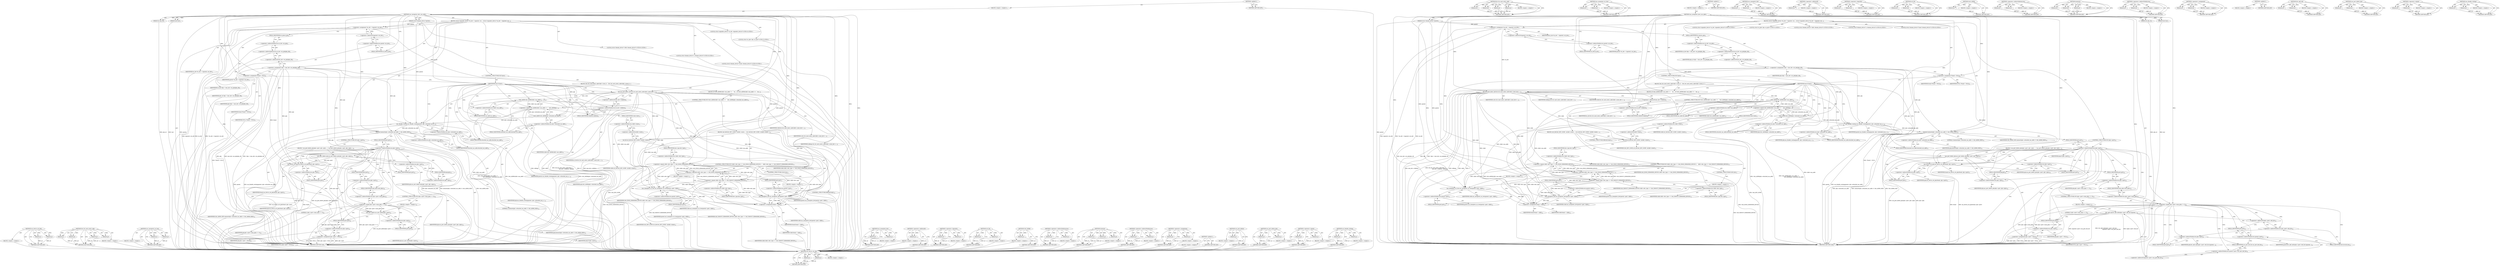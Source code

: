 digraph "sas_disable_routing" {
vulnerable_235 [label=<(METHOD,sas_device_set_phy)>];
vulnerable_236 [label=<(PARAM,p1)>];
vulnerable_237 [label=<(PARAM,p2)>];
vulnerable_238 [label=<(BLOCK,&lt;empty&gt;,&lt;empty&gt;)>];
vulnerable_239 [label=<(METHOD_RETURN,ANY)>];
vulnerable_183 [label=<(METHOD,list_for_each_entry_safe)>];
vulnerable_184 [label=<(PARAM,p1)>];
vulnerable_185 [label=<(PARAM,p2)>];
vulnerable_186 [label=<(PARAM,p3)>];
vulnerable_187 [label=<(PARAM,p4)>];
vulnerable_188 [label=<(BLOCK,&lt;empty&gt;,&lt;empty&gt;)>];
vulnerable_189 [label=<(METHOD_RETURN,ANY)>];
vulnerable_209 [label=<(METHOD,sas_unregister_ex_tree)>];
vulnerable_210 [label=<(PARAM,p1)>];
vulnerable_211 [label=<(PARAM,p2)>];
vulnerable_212 [label=<(BLOCK,&lt;empty&gt;,&lt;empty&gt;)>];
vulnerable_213 [label=<(METHOD_RETURN,ANY)>];
vulnerable_6 [label=<(METHOD,&lt;global&gt;)<SUB>1</SUB>>];
vulnerable_7 [label=<(BLOCK,&lt;empty&gt;,&lt;empty&gt;)<SUB>1</SUB>>];
vulnerable_8 [label=<(METHOD,sas_unregister_devs_sas_addr)<SUB>1</SUB>>];
vulnerable_9 [label=<(PARAM,struct domain_device *parent)<SUB>1</SUB>>];
vulnerable_10 [label=<(PARAM,int phy_id)<SUB>2</SUB>>];
vulnerable_11 [label=<(PARAM,bool last)<SUB>2</SUB>>];
vulnerable_12 [label=<(BLOCK,{
	struct expander_device *ex_dev = &amp;parent-&gt;ex...,{
	struct expander_device *ex_dev = &amp;parent-&gt;ex...)<SUB>3</SUB>>];
vulnerable_13 [label="<(LOCAL,struct expander_device* ex_dev: expander_device*)<SUB>4</SUB>>"];
vulnerable_14 [label=<(&lt;operator&gt;.assignment,*ex_dev = &amp;parent-&gt;ex_dev)<SUB>4</SUB>>];
vulnerable_15 [label=<(IDENTIFIER,ex_dev,*ex_dev = &amp;parent-&gt;ex_dev)<SUB>4</SUB>>];
vulnerable_16 [label=<(&lt;operator&gt;.addressOf,&amp;parent-&gt;ex_dev)<SUB>4</SUB>>];
vulnerable_17 [label=<(&lt;operator&gt;.indirectFieldAccess,parent-&gt;ex_dev)<SUB>4</SUB>>];
vulnerable_18 [label=<(IDENTIFIER,parent,*ex_dev = &amp;parent-&gt;ex_dev)<SUB>4</SUB>>];
vulnerable_19 [label=<(FIELD_IDENTIFIER,ex_dev,ex_dev)<SUB>4</SUB>>];
vulnerable_20 [label="<(LOCAL,struct ex_phy* phy: ex_phy*)<SUB>5</SUB>>"];
vulnerable_21 [label=<(&lt;operator&gt;.assignment,*phy = &amp;ex_dev-&gt;ex_phy[phy_id])<SUB>5</SUB>>];
vulnerable_22 [label=<(IDENTIFIER,phy,*phy = &amp;ex_dev-&gt;ex_phy[phy_id])<SUB>5</SUB>>];
vulnerable_23 [label=<(&lt;operator&gt;.addressOf,&amp;ex_dev-&gt;ex_phy[phy_id])<SUB>5</SUB>>];
vulnerable_24 [label=<(&lt;operator&gt;.indirectIndexAccess,ex_dev-&gt;ex_phy[phy_id])<SUB>5</SUB>>];
vulnerable_25 [label=<(&lt;operator&gt;.indirectFieldAccess,ex_dev-&gt;ex_phy)<SUB>5</SUB>>];
vulnerable_26 [label=<(IDENTIFIER,ex_dev,*phy = &amp;ex_dev-&gt;ex_phy[phy_id])<SUB>5</SUB>>];
vulnerable_27 [label=<(FIELD_IDENTIFIER,ex_phy,ex_phy)<SUB>5</SUB>>];
vulnerable_28 [label=<(IDENTIFIER,phy_id,*phy = &amp;ex_dev-&gt;ex_phy[phy_id])<SUB>5</SUB>>];
vulnerable_29 [label="<(LOCAL,struct domain_device* child: domain_device*)<SUB>6</SUB>>"];
vulnerable_30 [label="<(LOCAL,struct domain_device* n: domain_device*)<SUB>6</SUB>>"];
vulnerable_31 [label="<(LOCAL,struct domain_device* found: domain_device*)<SUB>6</SUB>>"];
vulnerable_32 [label=<(&lt;operator&gt;.assignment,*found = NULL)<SUB>6</SUB>>];
vulnerable_33 [label=<(IDENTIFIER,found,*found = NULL)<SUB>6</SUB>>];
vulnerable_34 [label=<(IDENTIFIER,NULL,*found = NULL)<SUB>6</SUB>>];
vulnerable_35 [label=<(CONTROL_STRUCTURE,IF,if (last))<SUB>7</SUB>>];
vulnerable_36 [label=<(IDENTIFIER,last,if (last))<SUB>7</SUB>>];
vulnerable_37 [label=<(BLOCK,{
		list_for_each_entry_safe(child, n,
			&amp;ex_d...,{
		list_for_each_entry_safe(child, n,
			&amp;ex_d...)<SUB>7</SUB>>];
vulnerable_38 [label=<(list_for_each_entry_safe,list_for_each_entry_safe(child, n,
			&amp;ex_dev-&gt;...)<SUB>8</SUB>>];
vulnerable_39 [label=<(IDENTIFIER,child,list_for_each_entry_safe(child, n,
			&amp;ex_dev-&gt;...)<SUB>8</SUB>>];
vulnerable_40 [label=<(IDENTIFIER,n,list_for_each_entry_safe(child, n,
			&amp;ex_dev-&gt;...)<SUB>8</SUB>>];
vulnerable_41 [label=<(&lt;operator&gt;.addressOf,&amp;ex_dev-&gt;children)<SUB>9</SUB>>];
vulnerable_42 [label=<(&lt;operator&gt;.indirectFieldAccess,ex_dev-&gt;children)<SUB>9</SUB>>];
vulnerable_43 [label=<(IDENTIFIER,ex_dev,list_for_each_entry_safe(child, n,
			&amp;ex_dev-&gt;...)<SUB>9</SUB>>];
vulnerable_44 [label=<(FIELD_IDENTIFIER,children,children)<SUB>9</SUB>>];
vulnerable_45 [label=<(IDENTIFIER,siblings,list_for_each_entry_safe(child, n,
			&amp;ex_dev-&gt;...)<SUB>9</SUB>>];
vulnerable_46 [label=<(BLOCK,{
			if (SAS_ADDR(child-&gt;sas_addr) ==
			    SA...,{
			if (SAS_ADDR(child-&gt;sas_addr) ==
			    SA...)<SUB>9</SUB>>];
vulnerable_47 [label=<(CONTROL_STRUCTURE,IF,if (SAS_ADDR(child-&gt;sas_addr) ==
			    SAS_ADDR(phy-&gt;attached_sas_addr)))<SUB>10</SUB>>];
vulnerable_48 [label=<(&lt;operator&gt;.equals,SAS_ADDR(child-&gt;sas_addr) ==
			    SAS_ADDR(ph...)<SUB>10</SUB>>];
vulnerable_49 [label=<(SAS_ADDR,SAS_ADDR(child-&gt;sas_addr))<SUB>10</SUB>>];
vulnerable_50 [label=<(&lt;operator&gt;.indirectFieldAccess,child-&gt;sas_addr)<SUB>10</SUB>>];
vulnerable_51 [label=<(IDENTIFIER,child,SAS_ADDR(child-&gt;sas_addr))<SUB>10</SUB>>];
vulnerable_52 [label=<(FIELD_IDENTIFIER,sas_addr,sas_addr)<SUB>10</SUB>>];
vulnerable_53 [label=<(SAS_ADDR,SAS_ADDR(phy-&gt;attached_sas_addr))<SUB>11</SUB>>];
vulnerable_54 [label=<(&lt;operator&gt;.indirectFieldAccess,phy-&gt;attached_sas_addr)<SUB>11</SUB>>];
vulnerable_55 [label=<(IDENTIFIER,phy,SAS_ADDR(phy-&gt;attached_sas_addr))<SUB>11</SUB>>];
vulnerable_56 [label=<(FIELD_IDENTIFIER,attached_sas_addr,attached_sas_addr)<SUB>11</SUB>>];
vulnerable_57 [label=<(BLOCK,{
				set_bit(SAS_DEV_GONE, &amp;child-&gt;state);
			...,{
				set_bit(SAS_DEV_GONE, &amp;child-&gt;state);
			...)<SUB>11</SUB>>];
vulnerable_58 [label=<(set_bit,set_bit(SAS_DEV_GONE, &amp;child-&gt;state))<SUB>12</SUB>>];
vulnerable_59 [label=<(IDENTIFIER,SAS_DEV_GONE,set_bit(SAS_DEV_GONE, &amp;child-&gt;state))<SUB>12</SUB>>];
vulnerable_60 [label=<(&lt;operator&gt;.addressOf,&amp;child-&gt;state)<SUB>12</SUB>>];
vulnerable_61 [label=<(&lt;operator&gt;.indirectFieldAccess,child-&gt;state)<SUB>12</SUB>>];
vulnerable_62 [label=<(IDENTIFIER,child,set_bit(SAS_DEV_GONE, &amp;child-&gt;state))<SUB>12</SUB>>];
vulnerable_63 [label=<(FIELD_IDENTIFIER,state,state)<SUB>12</SUB>>];
vulnerable_64 [label=<(CONTROL_STRUCTURE,IF,if (child-&gt;dev_type == SAS_EDGE_EXPANDER_DEVICE ||
				    child-&gt;dev_type == SAS_FANOUT_EXPANDER_DEVICE))<SUB>13</SUB>>];
vulnerable_65 [label=<(&lt;operator&gt;.logicalOr,child-&gt;dev_type == SAS_EDGE_EXPANDER_DEVICE ||
...)<SUB>13</SUB>>];
vulnerable_66 [label=<(&lt;operator&gt;.equals,child-&gt;dev_type == SAS_EDGE_EXPANDER_DEVICE)<SUB>13</SUB>>];
vulnerable_67 [label=<(&lt;operator&gt;.indirectFieldAccess,child-&gt;dev_type)<SUB>13</SUB>>];
vulnerable_68 [label=<(IDENTIFIER,child,child-&gt;dev_type == SAS_EDGE_EXPANDER_DEVICE)<SUB>13</SUB>>];
vulnerable_69 [label=<(FIELD_IDENTIFIER,dev_type,dev_type)<SUB>13</SUB>>];
vulnerable_70 [label=<(IDENTIFIER,SAS_EDGE_EXPANDER_DEVICE,child-&gt;dev_type == SAS_EDGE_EXPANDER_DEVICE)<SUB>13</SUB>>];
vulnerable_71 [label=<(&lt;operator&gt;.equals,child-&gt;dev_type == SAS_FANOUT_EXPANDER_DEVICE)<SUB>14</SUB>>];
vulnerable_72 [label=<(&lt;operator&gt;.indirectFieldAccess,child-&gt;dev_type)<SUB>14</SUB>>];
vulnerable_73 [label=<(IDENTIFIER,child,child-&gt;dev_type == SAS_FANOUT_EXPANDER_DEVICE)<SUB>14</SUB>>];
vulnerable_74 [label=<(FIELD_IDENTIFIER,dev_type,dev_type)<SUB>14</SUB>>];
vulnerable_75 [label=<(IDENTIFIER,SAS_FANOUT_EXPANDER_DEVICE,child-&gt;dev_type == SAS_FANOUT_EXPANDER_DEVICE)<SUB>14</SUB>>];
vulnerable_76 [label=<(BLOCK,&lt;empty&gt;,&lt;empty&gt;)<SUB>15</SUB>>];
vulnerable_77 [label=<(sas_unregister_ex_tree,sas_unregister_ex_tree(parent-&gt;port, child))<SUB>15</SUB>>];
vulnerable_78 [label=<(&lt;operator&gt;.indirectFieldAccess,parent-&gt;port)<SUB>15</SUB>>];
vulnerable_79 [label=<(IDENTIFIER,parent,sas_unregister_ex_tree(parent-&gt;port, child))<SUB>15</SUB>>];
vulnerable_80 [label=<(FIELD_IDENTIFIER,port,port)<SUB>15</SUB>>];
vulnerable_81 [label=<(IDENTIFIER,child,sas_unregister_ex_tree(parent-&gt;port, child))<SUB>15</SUB>>];
vulnerable_82 [label=<(CONTROL_STRUCTURE,ELSE,else)<SUB>17</SUB>>];
vulnerable_83 [label=<(BLOCK,&lt;empty&gt;,&lt;empty&gt;)<SUB>17</SUB>>];
vulnerable_84 [label=<(sas_unregister_dev,sas_unregister_dev(parent-&gt;port, child))<SUB>17</SUB>>];
vulnerable_85 [label=<(&lt;operator&gt;.indirectFieldAccess,parent-&gt;port)<SUB>17</SUB>>];
vulnerable_86 [label=<(IDENTIFIER,parent,sas_unregister_dev(parent-&gt;port, child))<SUB>17</SUB>>];
vulnerable_87 [label=<(FIELD_IDENTIFIER,port,port)<SUB>17</SUB>>];
vulnerable_88 [label=<(IDENTIFIER,child,sas_unregister_dev(parent-&gt;port, child))<SUB>17</SUB>>];
vulnerable_89 [label=<(&lt;operator&gt;.assignment,found = child)<SUB>18</SUB>>];
vulnerable_90 [label=<(IDENTIFIER,found,found = child)<SUB>18</SUB>>];
vulnerable_91 [label=<(IDENTIFIER,child,found = child)<SUB>18</SUB>>];
vulnerable_92 [label=<(CONTROL_STRUCTURE,BREAK,break;)<SUB>19</SUB>>];
vulnerable_93 [label=<(sas_disable_routing,sas_disable_routing(parent, phy-&gt;attached_sas_a...)<SUB>22</SUB>>];
vulnerable_94 [label=<(IDENTIFIER,parent,sas_disable_routing(parent, phy-&gt;attached_sas_a...)<SUB>22</SUB>>];
vulnerable_95 [label=<(&lt;operator&gt;.indirectFieldAccess,phy-&gt;attached_sas_addr)<SUB>22</SUB>>];
vulnerable_96 [label=<(IDENTIFIER,phy,sas_disable_routing(parent, phy-&gt;attached_sas_a...)<SUB>22</SUB>>];
vulnerable_97 [label=<(FIELD_IDENTIFIER,attached_sas_addr,attached_sas_addr)<SUB>22</SUB>>];
vulnerable_98 [label=<(memset,memset(phy-&gt;attached_sas_addr, 0, SAS_ADDR_SIZE))<SUB>24</SUB>>];
vulnerable_99 [label=<(&lt;operator&gt;.indirectFieldAccess,phy-&gt;attached_sas_addr)<SUB>24</SUB>>];
vulnerable_100 [label=<(IDENTIFIER,phy,memset(phy-&gt;attached_sas_addr, 0, SAS_ADDR_SIZE))<SUB>24</SUB>>];
vulnerable_101 [label=<(FIELD_IDENTIFIER,attached_sas_addr,attached_sas_addr)<SUB>24</SUB>>];
vulnerable_102 [label=<(LITERAL,0,memset(phy-&gt;attached_sas_addr, 0, SAS_ADDR_SIZE))<SUB>24</SUB>>];
vulnerable_103 [label=<(IDENTIFIER,SAS_ADDR_SIZE,memset(phy-&gt;attached_sas_addr, 0, SAS_ADDR_SIZE))<SUB>24</SUB>>];
vulnerable_104 [label=<(CONTROL_STRUCTURE,IF,if (phy-&gt;port))<SUB>25</SUB>>];
vulnerable_105 [label=<(&lt;operator&gt;.indirectFieldAccess,phy-&gt;port)<SUB>25</SUB>>];
vulnerable_106 [label=<(IDENTIFIER,phy,if (phy-&gt;port))<SUB>25</SUB>>];
vulnerable_107 [label=<(FIELD_IDENTIFIER,port,port)<SUB>25</SUB>>];
vulnerable_108 [label=<(BLOCK,{
 		sas_port_delete_phy(phy-&gt;port, phy-&gt;phy);
...,{
 		sas_port_delete_phy(phy-&gt;port, phy-&gt;phy);
...)<SUB>25</SUB>>];
vulnerable_109 [label=<(sas_port_delete_phy,sas_port_delete_phy(phy-&gt;port, phy-&gt;phy))<SUB>26</SUB>>];
vulnerable_110 [label=<(&lt;operator&gt;.indirectFieldAccess,phy-&gt;port)<SUB>26</SUB>>];
vulnerable_111 [label=<(IDENTIFIER,phy,sas_port_delete_phy(phy-&gt;port, phy-&gt;phy))<SUB>26</SUB>>];
vulnerable_112 [label=<(FIELD_IDENTIFIER,port,port)<SUB>26</SUB>>];
vulnerable_113 [label=<(&lt;operator&gt;.indirectFieldAccess,phy-&gt;phy)<SUB>26</SUB>>];
vulnerable_114 [label=<(IDENTIFIER,phy,sas_port_delete_phy(phy-&gt;port, phy-&gt;phy))<SUB>26</SUB>>];
vulnerable_115 [label=<(FIELD_IDENTIFIER,phy,phy)<SUB>26</SUB>>];
vulnerable_116 [label=<(sas_device_set_phy,sas_device_set_phy(found, phy-&gt;port))<SUB>27</SUB>>];
vulnerable_117 [label=<(IDENTIFIER,found,sas_device_set_phy(found, phy-&gt;port))<SUB>27</SUB>>];
vulnerable_118 [label=<(&lt;operator&gt;.indirectFieldAccess,phy-&gt;port)<SUB>27</SUB>>];
vulnerable_119 [label=<(IDENTIFIER,phy,sas_device_set_phy(found, phy-&gt;port))<SUB>27</SUB>>];
vulnerable_120 [label=<(FIELD_IDENTIFIER,port,port)<SUB>27</SUB>>];
vulnerable_121 [label=<(CONTROL_STRUCTURE,IF,if (phy-&gt;port-&gt;num_phys == 0))<SUB>28</SUB>>];
vulnerable_122 [label=<(&lt;operator&gt;.equals,phy-&gt;port-&gt;num_phys == 0)<SUB>28</SUB>>];
vulnerable_123 [label=<(&lt;operator&gt;.indirectFieldAccess,phy-&gt;port-&gt;num_phys)<SUB>28</SUB>>];
vulnerable_124 [label=<(&lt;operator&gt;.indirectFieldAccess,phy-&gt;port)<SUB>28</SUB>>];
vulnerable_125 [label=<(IDENTIFIER,phy,phy-&gt;port-&gt;num_phys == 0)<SUB>28</SUB>>];
vulnerable_126 [label=<(FIELD_IDENTIFIER,port,port)<SUB>28</SUB>>];
vulnerable_127 [label=<(FIELD_IDENTIFIER,num_phys,num_phys)<SUB>28</SUB>>];
vulnerable_128 [label=<(LITERAL,0,phy-&gt;port-&gt;num_phys == 0)<SUB>28</SUB>>];
vulnerable_129 [label=<(BLOCK,&lt;empty&gt;,&lt;empty&gt;)<SUB>29</SUB>>];
vulnerable_130 [label=<(sas_port_delete,sas_port_delete(phy-&gt;port))<SUB>29</SUB>>];
vulnerable_131 [label=<(&lt;operator&gt;.indirectFieldAccess,phy-&gt;port)<SUB>29</SUB>>];
vulnerable_132 [label=<(IDENTIFIER,phy,sas_port_delete(phy-&gt;port))<SUB>29</SUB>>];
vulnerable_133 [label=<(FIELD_IDENTIFIER,port,port)<SUB>29</SUB>>];
vulnerable_134 [label=<(&lt;operator&gt;.assignment,phy-&gt;port = NULL)<SUB>30</SUB>>];
vulnerable_135 [label=<(&lt;operator&gt;.indirectFieldAccess,phy-&gt;port)<SUB>30</SUB>>];
vulnerable_136 [label=<(IDENTIFIER,phy,phy-&gt;port = NULL)<SUB>30</SUB>>];
vulnerable_137 [label=<(FIELD_IDENTIFIER,port,port)<SUB>30</SUB>>];
vulnerable_138 [label=<(IDENTIFIER,NULL,phy-&gt;port = NULL)<SUB>30</SUB>>];
vulnerable_139 [label=<(METHOD_RETURN,void)<SUB>1</SUB>>];
vulnerable_141 [label=<(METHOD_RETURN,ANY)<SUB>1</SUB>>];
vulnerable_214 [label=<(METHOD,sas_unregister_dev)>];
vulnerable_215 [label=<(PARAM,p1)>];
vulnerable_216 [label=<(PARAM,p2)>];
vulnerable_217 [label=<(BLOCK,&lt;empty&gt;,&lt;empty&gt;)>];
vulnerable_218 [label=<(METHOD_RETURN,ANY)>];
vulnerable_169 [label=<(METHOD,&lt;operator&gt;.addressOf)>];
vulnerable_170 [label=<(PARAM,p1)>];
vulnerable_171 [label=<(BLOCK,&lt;empty&gt;,&lt;empty&gt;)>];
vulnerable_172 [label=<(METHOD_RETURN,ANY)>];
vulnerable_204 [label=<(METHOD,&lt;operator&gt;.logicalOr)>];
vulnerable_205 [label=<(PARAM,p1)>];
vulnerable_206 [label=<(PARAM,p2)>];
vulnerable_207 [label=<(BLOCK,&lt;empty&gt;,&lt;empty&gt;)>];
vulnerable_208 [label=<(METHOD_RETURN,ANY)>];
vulnerable_199 [label=<(METHOD,set_bit)>];
vulnerable_200 [label=<(PARAM,p1)>];
vulnerable_201 [label=<(PARAM,p2)>];
vulnerable_202 [label=<(BLOCK,&lt;empty&gt;,&lt;empty&gt;)>];
vulnerable_203 [label=<(METHOD_RETURN,ANY)>];
vulnerable_195 [label=<(METHOD,SAS_ADDR)>];
vulnerable_196 [label=<(PARAM,p1)>];
vulnerable_197 [label=<(BLOCK,&lt;empty&gt;,&lt;empty&gt;)>];
vulnerable_198 [label=<(METHOD_RETURN,ANY)>];
vulnerable_178 [label=<(METHOD,&lt;operator&gt;.indirectIndexAccess)>];
vulnerable_179 [label=<(PARAM,p1)>];
vulnerable_180 [label=<(PARAM,p2)>];
vulnerable_181 [label=<(BLOCK,&lt;empty&gt;,&lt;empty&gt;)>];
vulnerable_182 [label=<(METHOD_RETURN,ANY)>];
vulnerable_224 [label=<(METHOD,memset)>];
vulnerable_225 [label=<(PARAM,p1)>];
vulnerable_226 [label=<(PARAM,p2)>];
vulnerable_227 [label=<(PARAM,p3)>];
vulnerable_228 [label=<(BLOCK,&lt;empty&gt;,&lt;empty&gt;)>];
vulnerable_229 [label=<(METHOD_RETURN,ANY)>];
vulnerable_173 [label=<(METHOD,&lt;operator&gt;.indirectFieldAccess)>];
vulnerable_174 [label=<(PARAM,p1)>];
vulnerable_175 [label=<(PARAM,p2)>];
vulnerable_176 [label=<(BLOCK,&lt;empty&gt;,&lt;empty&gt;)>];
vulnerable_177 [label=<(METHOD_RETURN,ANY)>];
vulnerable_164 [label=<(METHOD,&lt;operator&gt;.assignment)>];
vulnerable_165 [label=<(PARAM,p1)>];
vulnerable_166 [label=<(PARAM,p2)>];
vulnerable_167 [label=<(BLOCK,&lt;empty&gt;,&lt;empty&gt;)>];
vulnerable_168 [label=<(METHOD_RETURN,ANY)>];
vulnerable_158 [label=<(METHOD,&lt;global&gt;)<SUB>1</SUB>>];
vulnerable_159 [label=<(BLOCK,&lt;empty&gt;,&lt;empty&gt;)>];
vulnerable_160 [label=<(METHOD_RETURN,ANY)>];
vulnerable_240 [label=<(METHOD,sas_port_delete)>];
vulnerable_241 [label=<(PARAM,p1)>];
vulnerable_242 [label=<(BLOCK,&lt;empty&gt;,&lt;empty&gt;)>];
vulnerable_243 [label=<(METHOD_RETURN,ANY)>];
vulnerable_230 [label=<(METHOD,sas_port_delete_phy)>];
vulnerable_231 [label=<(PARAM,p1)>];
vulnerable_232 [label=<(PARAM,p2)>];
vulnerable_233 [label=<(BLOCK,&lt;empty&gt;,&lt;empty&gt;)>];
vulnerable_234 [label=<(METHOD_RETURN,ANY)>];
vulnerable_190 [label=<(METHOD,&lt;operator&gt;.equals)>];
vulnerable_191 [label=<(PARAM,p1)>];
vulnerable_192 [label=<(PARAM,p2)>];
vulnerable_193 [label=<(BLOCK,&lt;empty&gt;,&lt;empty&gt;)>];
vulnerable_194 [label=<(METHOD_RETURN,ANY)>];
vulnerable_219 [label=<(METHOD,sas_disable_routing)>];
vulnerable_220 [label=<(PARAM,p1)>];
vulnerable_221 [label=<(PARAM,p2)>];
vulnerable_222 [label=<(BLOCK,&lt;empty&gt;,&lt;empty&gt;)>];
vulnerable_223 [label=<(METHOD_RETURN,ANY)>];
fixed_244 [label=<(METHOD,sas_device_set_phy)>];
fixed_245 [label=<(PARAM,p1)>];
fixed_246 [label=<(PARAM,p2)>];
fixed_247 [label=<(BLOCK,&lt;empty&gt;,&lt;empty&gt;)>];
fixed_248 [label=<(METHOD_RETURN,ANY)>];
fixed_192 [label=<(METHOD,list_for_each_entry_safe)>];
fixed_193 [label=<(PARAM,p1)>];
fixed_194 [label=<(PARAM,p2)>];
fixed_195 [label=<(PARAM,p3)>];
fixed_196 [label=<(PARAM,p4)>];
fixed_197 [label=<(BLOCK,&lt;empty&gt;,&lt;empty&gt;)>];
fixed_198 [label=<(METHOD_RETURN,ANY)>];
fixed_218 [label=<(METHOD,sas_unregister_ex_tree)>];
fixed_219 [label=<(PARAM,p1)>];
fixed_220 [label=<(PARAM,p2)>];
fixed_221 [label=<(BLOCK,&lt;empty&gt;,&lt;empty&gt;)>];
fixed_222 [label=<(METHOD_RETURN,ANY)>];
fixed_6 [label=<(METHOD,&lt;global&gt;)<SUB>1</SUB>>];
fixed_7 [label=<(BLOCK,&lt;empty&gt;,&lt;empty&gt;)<SUB>1</SUB>>];
fixed_8 [label=<(METHOD,sas_unregister_devs_sas_addr)<SUB>1</SUB>>];
fixed_9 [label=<(PARAM,struct domain_device *parent)<SUB>1</SUB>>];
fixed_10 [label=<(PARAM,int phy_id)<SUB>2</SUB>>];
fixed_11 [label=<(PARAM,bool last)<SUB>2</SUB>>];
fixed_12 [label=<(BLOCK,{
	struct expander_device *ex_dev = &amp;parent-&gt;ex...,{
	struct expander_device *ex_dev = &amp;parent-&gt;ex...)<SUB>3</SUB>>];
fixed_13 [label="<(LOCAL,struct expander_device* ex_dev: expander_device*)<SUB>4</SUB>>"];
fixed_14 [label=<(&lt;operator&gt;.assignment,*ex_dev = &amp;parent-&gt;ex_dev)<SUB>4</SUB>>];
fixed_15 [label=<(IDENTIFIER,ex_dev,*ex_dev = &amp;parent-&gt;ex_dev)<SUB>4</SUB>>];
fixed_16 [label=<(&lt;operator&gt;.addressOf,&amp;parent-&gt;ex_dev)<SUB>4</SUB>>];
fixed_17 [label=<(&lt;operator&gt;.indirectFieldAccess,parent-&gt;ex_dev)<SUB>4</SUB>>];
fixed_18 [label=<(IDENTIFIER,parent,*ex_dev = &amp;parent-&gt;ex_dev)<SUB>4</SUB>>];
fixed_19 [label=<(FIELD_IDENTIFIER,ex_dev,ex_dev)<SUB>4</SUB>>];
fixed_20 [label="<(LOCAL,struct ex_phy* phy: ex_phy*)<SUB>5</SUB>>"];
fixed_21 [label=<(&lt;operator&gt;.assignment,*phy = &amp;ex_dev-&gt;ex_phy[phy_id])<SUB>5</SUB>>];
fixed_22 [label=<(IDENTIFIER,phy,*phy = &amp;ex_dev-&gt;ex_phy[phy_id])<SUB>5</SUB>>];
fixed_23 [label=<(&lt;operator&gt;.addressOf,&amp;ex_dev-&gt;ex_phy[phy_id])<SUB>5</SUB>>];
fixed_24 [label=<(&lt;operator&gt;.indirectIndexAccess,ex_dev-&gt;ex_phy[phy_id])<SUB>5</SUB>>];
fixed_25 [label=<(&lt;operator&gt;.indirectFieldAccess,ex_dev-&gt;ex_phy)<SUB>5</SUB>>];
fixed_26 [label=<(IDENTIFIER,ex_dev,*phy = &amp;ex_dev-&gt;ex_phy[phy_id])<SUB>5</SUB>>];
fixed_27 [label=<(FIELD_IDENTIFIER,ex_phy,ex_phy)<SUB>5</SUB>>];
fixed_28 [label=<(IDENTIFIER,phy_id,*phy = &amp;ex_dev-&gt;ex_phy[phy_id])<SUB>5</SUB>>];
fixed_29 [label="<(LOCAL,struct domain_device* child: domain_device*)<SUB>6</SUB>>"];
fixed_30 [label="<(LOCAL,struct domain_device* n: domain_device*)<SUB>6</SUB>>"];
fixed_31 [label="<(LOCAL,struct domain_device* found: domain_device*)<SUB>6</SUB>>"];
fixed_32 [label=<(&lt;operator&gt;.assignment,*found = NULL)<SUB>6</SUB>>];
fixed_33 [label=<(IDENTIFIER,found,*found = NULL)<SUB>6</SUB>>];
fixed_34 [label=<(IDENTIFIER,NULL,*found = NULL)<SUB>6</SUB>>];
fixed_35 [label=<(CONTROL_STRUCTURE,IF,if (last))<SUB>7</SUB>>];
fixed_36 [label=<(IDENTIFIER,last,if (last))<SUB>7</SUB>>];
fixed_37 [label=<(BLOCK,{
		list_for_each_entry_safe(child, n,
			&amp;ex_d...,{
		list_for_each_entry_safe(child, n,
			&amp;ex_d...)<SUB>7</SUB>>];
fixed_38 [label=<(list_for_each_entry_safe,list_for_each_entry_safe(child, n,
			&amp;ex_dev-&gt;...)<SUB>8</SUB>>];
fixed_39 [label=<(IDENTIFIER,child,list_for_each_entry_safe(child, n,
			&amp;ex_dev-&gt;...)<SUB>8</SUB>>];
fixed_40 [label=<(IDENTIFIER,n,list_for_each_entry_safe(child, n,
			&amp;ex_dev-&gt;...)<SUB>8</SUB>>];
fixed_41 [label=<(&lt;operator&gt;.addressOf,&amp;ex_dev-&gt;children)<SUB>9</SUB>>];
fixed_42 [label=<(&lt;operator&gt;.indirectFieldAccess,ex_dev-&gt;children)<SUB>9</SUB>>];
fixed_43 [label=<(IDENTIFIER,ex_dev,list_for_each_entry_safe(child, n,
			&amp;ex_dev-&gt;...)<SUB>9</SUB>>];
fixed_44 [label=<(FIELD_IDENTIFIER,children,children)<SUB>9</SUB>>];
fixed_45 [label=<(IDENTIFIER,siblings,list_for_each_entry_safe(child, n,
			&amp;ex_dev-&gt;...)<SUB>9</SUB>>];
fixed_46 [label=<(BLOCK,{
			if (SAS_ADDR(child-&gt;sas_addr) ==
			    SA...,{
			if (SAS_ADDR(child-&gt;sas_addr) ==
			    SA...)<SUB>9</SUB>>];
fixed_47 [label=<(CONTROL_STRUCTURE,IF,if (SAS_ADDR(child-&gt;sas_addr) ==
			    SAS_ADDR(phy-&gt;attached_sas_addr)))<SUB>10</SUB>>];
fixed_48 [label=<(&lt;operator&gt;.equals,SAS_ADDR(child-&gt;sas_addr) ==
			    SAS_ADDR(ph...)<SUB>10</SUB>>];
fixed_49 [label=<(SAS_ADDR,SAS_ADDR(child-&gt;sas_addr))<SUB>10</SUB>>];
fixed_50 [label=<(&lt;operator&gt;.indirectFieldAccess,child-&gt;sas_addr)<SUB>10</SUB>>];
fixed_51 [label=<(IDENTIFIER,child,SAS_ADDR(child-&gt;sas_addr))<SUB>10</SUB>>];
fixed_52 [label=<(FIELD_IDENTIFIER,sas_addr,sas_addr)<SUB>10</SUB>>];
fixed_53 [label=<(SAS_ADDR,SAS_ADDR(phy-&gt;attached_sas_addr))<SUB>11</SUB>>];
fixed_54 [label=<(&lt;operator&gt;.indirectFieldAccess,phy-&gt;attached_sas_addr)<SUB>11</SUB>>];
fixed_55 [label=<(IDENTIFIER,phy,SAS_ADDR(phy-&gt;attached_sas_addr))<SUB>11</SUB>>];
fixed_56 [label=<(FIELD_IDENTIFIER,attached_sas_addr,attached_sas_addr)<SUB>11</SUB>>];
fixed_57 [label=<(BLOCK,{
				set_bit(SAS_DEV_GONE, &amp;child-&gt;state);
			...,{
				set_bit(SAS_DEV_GONE, &amp;child-&gt;state);
			...)<SUB>11</SUB>>];
fixed_58 [label=<(set_bit,set_bit(SAS_DEV_GONE, &amp;child-&gt;state))<SUB>12</SUB>>];
fixed_59 [label=<(IDENTIFIER,SAS_DEV_GONE,set_bit(SAS_DEV_GONE, &amp;child-&gt;state))<SUB>12</SUB>>];
fixed_60 [label=<(&lt;operator&gt;.addressOf,&amp;child-&gt;state)<SUB>12</SUB>>];
fixed_61 [label=<(&lt;operator&gt;.indirectFieldAccess,child-&gt;state)<SUB>12</SUB>>];
fixed_62 [label=<(IDENTIFIER,child,set_bit(SAS_DEV_GONE, &amp;child-&gt;state))<SUB>12</SUB>>];
fixed_63 [label=<(FIELD_IDENTIFIER,state,state)<SUB>12</SUB>>];
fixed_64 [label=<(CONTROL_STRUCTURE,IF,if (child-&gt;dev_type == SAS_EDGE_EXPANDER_DEVICE ||
				    child-&gt;dev_type == SAS_FANOUT_EXPANDER_DEVICE))<SUB>13</SUB>>];
fixed_65 [label=<(&lt;operator&gt;.logicalOr,child-&gt;dev_type == SAS_EDGE_EXPANDER_DEVICE ||
...)<SUB>13</SUB>>];
fixed_66 [label=<(&lt;operator&gt;.equals,child-&gt;dev_type == SAS_EDGE_EXPANDER_DEVICE)<SUB>13</SUB>>];
fixed_67 [label=<(&lt;operator&gt;.indirectFieldAccess,child-&gt;dev_type)<SUB>13</SUB>>];
fixed_68 [label=<(IDENTIFIER,child,child-&gt;dev_type == SAS_EDGE_EXPANDER_DEVICE)<SUB>13</SUB>>];
fixed_69 [label=<(FIELD_IDENTIFIER,dev_type,dev_type)<SUB>13</SUB>>];
fixed_70 [label=<(IDENTIFIER,SAS_EDGE_EXPANDER_DEVICE,child-&gt;dev_type == SAS_EDGE_EXPANDER_DEVICE)<SUB>13</SUB>>];
fixed_71 [label=<(&lt;operator&gt;.equals,child-&gt;dev_type == SAS_FANOUT_EXPANDER_DEVICE)<SUB>14</SUB>>];
fixed_72 [label=<(&lt;operator&gt;.indirectFieldAccess,child-&gt;dev_type)<SUB>14</SUB>>];
fixed_73 [label=<(IDENTIFIER,child,child-&gt;dev_type == SAS_FANOUT_EXPANDER_DEVICE)<SUB>14</SUB>>];
fixed_74 [label=<(FIELD_IDENTIFIER,dev_type,dev_type)<SUB>14</SUB>>];
fixed_75 [label=<(IDENTIFIER,SAS_FANOUT_EXPANDER_DEVICE,child-&gt;dev_type == SAS_FANOUT_EXPANDER_DEVICE)<SUB>14</SUB>>];
fixed_76 [label=<(BLOCK,&lt;empty&gt;,&lt;empty&gt;)<SUB>15</SUB>>];
fixed_77 [label=<(sas_unregister_ex_tree,sas_unregister_ex_tree(parent-&gt;port, child))<SUB>15</SUB>>];
fixed_78 [label=<(&lt;operator&gt;.indirectFieldAccess,parent-&gt;port)<SUB>15</SUB>>];
fixed_79 [label=<(IDENTIFIER,parent,sas_unregister_ex_tree(parent-&gt;port, child))<SUB>15</SUB>>];
fixed_80 [label=<(FIELD_IDENTIFIER,port,port)<SUB>15</SUB>>];
fixed_81 [label=<(IDENTIFIER,child,sas_unregister_ex_tree(parent-&gt;port, child))<SUB>15</SUB>>];
fixed_82 [label=<(CONTROL_STRUCTURE,ELSE,else)<SUB>17</SUB>>];
fixed_83 [label=<(BLOCK,&lt;empty&gt;,&lt;empty&gt;)<SUB>17</SUB>>];
fixed_84 [label=<(sas_unregister_dev,sas_unregister_dev(parent-&gt;port, child))<SUB>17</SUB>>];
fixed_85 [label=<(&lt;operator&gt;.indirectFieldAccess,parent-&gt;port)<SUB>17</SUB>>];
fixed_86 [label=<(IDENTIFIER,parent,sas_unregister_dev(parent-&gt;port, child))<SUB>17</SUB>>];
fixed_87 [label=<(FIELD_IDENTIFIER,port,port)<SUB>17</SUB>>];
fixed_88 [label=<(IDENTIFIER,child,sas_unregister_dev(parent-&gt;port, child))<SUB>17</SUB>>];
fixed_89 [label=<(&lt;operator&gt;.assignment,found = child)<SUB>18</SUB>>];
fixed_90 [label=<(IDENTIFIER,found,found = child)<SUB>18</SUB>>];
fixed_91 [label=<(IDENTIFIER,child,found = child)<SUB>18</SUB>>];
fixed_92 [label=<(CONTROL_STRUCTURE,BREAK,break;)<SUB>19</SUB>>];
fixed_93 [label=<(sas_disable_routing,sas_disable_routing(parent, phy-&gt;attached_sas_a...)<SUB>22</SUB>>];
fixed_94 [label=<(IDENTIFIER,parent,sas_disable_routing(parent, phy-&gt;attached_sas_a...)<SUB>22</SUB>>];
fixed_95 [label=<(&lt;operator&gt;.indirectFieldAccess,phy-&gt;attached_sas_addr)<SUB>22</SUB>>];
fixed_96 [label=<(IDENTIFIER,phy,sas_disable_routing(parent, phy-&gt;attached_sas_a...)<SUB>22</SUB>>];
fixed_97 [label=<(FIELD_IDENTIFIER,attached_sas_addr,attached_sas_addr)<SUB>22</SUB>>];
fixed_98 [label=<(memset,memset(phy-&gt;attached_sas_addr, 0, SAS_ADDR_SIZE))<SUB>24</SUB>>];
fixed_99 [label=<(&lt;operator&gt;.indirectFieldAccess,phy-&gt;attached_sas_addr)<SUB>24</SUB>>];
fixed_100 [label=<(IDENTIFIER,phy,memset(phy-&gt;attached_sas_addr, 0, SAS_ADDR_SIZE))<SUB>24</SUB>>];
fixed_101 [label=<(FIELD_IDENTIFIER,attached_sas_addr,attached_sas_addr)<SUB>24</SUB>>];
fixed_102 [label=<(LITERAL,0,memset(phy-&gt;attached_sas_addr, 0, SAS_ADDR_SIZE))<SUB>24</SUB>>];
fixed_103 [label=<(IDENTIFIER,SAS_ADDR_SIZE,memset(phy-&gt;attached_sas_addr, 0, SAS_ADDR_SIZE))<SUB>24</SUB>>];
fixed_104 [label=<(CONTROL_STRUCTURE,IF,if (phy-&gt;port))<SUB>25</SUB>>];
fixed_105 [label=<(&lt;operator&gt;.indirectFieldAccess,phy-&gt;port)<SUB>25</SUB>>];
fixed_106 [label=<(IDENTIFIER,phy,if (phy-&gt;port))<SUB>25</SUB>>];
fixed_107 [label=<(FIELD_IDENTIFIER,port,port)<SUB>25</SUB>>];
fixed_108 [label=<(BLOCK,{
 		sas_port_delete_phy(phy-&gt;port, phy-&gt;phy);
...,{
 		sas_port_delete_phy(phy-&gt;port, phy-&gt;phy);
...)<SUB>25</SUB>>];
fixed_109 [label=<(sas_port_delete_phy,sas_port_delete_phy(phy-&gt;port, phy-&gt;phy))<SUB>26</SUB>>];
fixed_110 [label=<(&lt;operator&gt;.indirectFieldAccess,phy-&gt;port)<SUB>26</SUB>>];
fixed_111 [label=<(IDENTIFIER,phy,sas_port_delete_phy(phy-&gt;port, phy-&gt;phy))<SUB>26</SUB>>];
fixed_112 [label=<(FIELD_IDENTIFIER,port,port)<SUB>26</SUB>>];
fixed_113 [label=<(&lt;operator&gt;.indirectFieldAccess,phy-&gt;phy)<SUB>26</SUB>>];
fixed_114 [label=<(IDENTIFIER,phy,sas_port_delete_phy(phy-&gt;port, phy-&gt;phy))<SUB>26</SUB>>];
fixed_115 [label=<(FIELD_IDENTIFIER,phy,phy)<SUB>26</SUB>>];
fixed_116 [label=<(sas_device_set_phy,sas_device_set_phy(found, phy-&gt;port))<SUB>27</SUB>>];
fixed_117 [label=<(IDENTIFIER,found,sas_device_set_phy(found, phy-&gt;port))<SUB>27</SUB>>];
fixed_118 [label=<(&lt;operator&gt;.indirectFieldAccess,phy-&gt;port)<SUB>27</SUB>>];
fixed_119 [label=<(IDENTIFIER,phy,sas_device_set_phy(found, phy-&gt;port))<SUB>27</SUB>>];
fixed_120 [label=<(FIELD_IDENTIFIER,port,port)<SUB>27</SUB>>];
fixed_121 [label=<(CONTROL_STRUCTURE,IF,if (phy-&gt;port-&gt;num_phys == 0))<SUB>28</SUB>>];
fixed_122 [label=<(&lt;operator&gt;.equals,phy-&gt;port-&gt;num_phys == 0)<SUB>28</SUB>>];
fixed_123 [label=<(&lt;operator&gt;.indirectFieldAccess,phy-&gt;port-&gt;num_phys)<SUB>28</SUB>>];
fixed_124 [label=<(&lt;operator&gt;.indirectFieldAccess,phy-&gt;port)<SUB>28</SUB>>];
fixed_125 [label=<(IDENTIFIER,phy,phy-&gt;port-&gt;num_phys == 0)<SUB>28</SUB>>];
fixed_126 [label=<(FIELD_IDENTIFIER,port,port)<SUB>28</SUB>>];
fixed_127 [label=<(FIELD_IDENTIFIER,num_phys,num_phys)<SUB>28</SUB>>];
fixed_128 [label=<(LITERAL,0,phy-&gt;port-&gt;num_phys == 0)<SUB>28</SUB>>];
fixed_129 [label=<(BLOCK,&lt;empty&gt;,&lt;empty&gt;)<SUB>29</SUB>>];
fixed_130 [label=<(list_add_tail,list_add_tail(&amp;phy-&gt;port-&gt;del_list,
				&amp;parent...)<SUB>29</SUB>>];
fixed_131 [label=<(&lt;operator&gt;.addressOf,&amp;phy-&gt;port-&gt;del_list)<SUB>29</SUB>>];
fixed_132 [label=<(&lt;operator&gt;.indirectFieldAccess,phy-&gt;port-&gt;del_list)<SUB>29</SUB>>];
fixed_133 [label=<(&lt;operator&gt;.indirectFieldAccess,phy-&gt;port)<SUB>29</SUB>>];
fixed_134 [label=<(IDENTIFIER,phy,list_add_tail(&amp;phy-&gt;port-&gt;del_list,
				&amp;parent...)<SUB>29</SUB>>];
fixed_135 [label=<(FIELD_IDENTIFIER,port,port)<SUB>29</SUB>>];
fixed_136 [label=<(FIELD_IDENTIFIER,del_list,del_list)<SUB>29</SUB>>];
fixed_137 [label=<(&lt;operator&gt;.addressOf,&amp;parent-&gt;port-&gt;sas_port_del_list)<SUB>30</SUB>>];
fixed_138 [label=<(&lt;operator&gt;.indirectFieldAccess,parent-&gt;port-&gt;sas_port_del_list)<SUB>30</SUB>>];
fixed_139 [label=<(&lt;operator&gt;.indirectFieldAccess,parent-&gt;port)<SUB>30</SUB>>];
fixed_140 [label=<(IDENTIFIER,parent,list_add_tail(&amp;phy-&gt;port-&gt;del_list,
				&amp;parent...)<SUB>30</SUB>>];
fixed_141 [label=<(FIELD_IDENTIFIER,port,port)<SUB>30</SUB>>];
fixed_142 [label=<(FIELD_IDENTIFIER,sas_port_del_list,sas_port_del_list)<SUB>30</SUB>>];
fixed_143 [label=<(&lt;operator&gt;.assignment,phy-&gt;port = NULL)<SUB>31</SUB>>];
fixed_144 [label=<(&lt;operator&gt;.indirectFieldAccess,phy-&gt;port)<SUB>31</SUB>>];
fixed_145 [label=<(IDENTIFIER,phy,phy-&gt;port = NULL)<SUB>31</SUB>>];
fixed_146 [label=<(FIELD_IDENTIFIER,port,port)<SUB>31</SUB>>];
fixed_147 [label=<(IDENTIFIER,NULL,phy-&gt;port = NULL)<SUB>31</SUB>>];
fixed_148 [label=<(METHOD_RETURN,void)<SUB>1</SUB>>];
fixed_150 [label=<(METHOD_RETURN,ANY)<SUB>1</SUB>>];
fixed_223 [label=<(METHOD,sas_unregister_dev)>];
fixed_224 [label=<(PARAM,p1)>];
fixed_225 [label=<(PARAM,p2)>];
fixed_226 [label=<(BLOCK,&lt;empty&gt;,&lt;empty&gt;)>];
fixed_227 [label=<(METHOD_RETURN,ANY)>];
fixed_178 [label=<(METHOD,&lt;operator&gt;.addressOf)>];
fixed_179 [label=<(PARAM,p1)>];
fixed_180 [label=<(BLOCK,&lt;empty&gt;,&lt;empty&gt;)>];
fixed_181 [label=<(METHOD_RETURN,ANY)>];
fixed_213 [label=<(METHOD,&lt;operator&gt;.logicalOr)>];
fixed_214 [label=<(PARAM,p1)>];
fixed_215 [label=<(PARAM,p2)>];
fixed_216 [label=<(BLOCK,&lt;empty&gt;,&lt;empty&gt;)>];
fixed_217 [label=<(METHOD_RETURN,ANY)>];
fixed_208 [label=<(METHOD,set_bit)>];
fixed_209 [label=<(PARAM,p1)>];
fixed_210 [label=<(PARAM,p2)>];
fixed_211 [label=<(BLOCK,&lt;empty&gt;,&lt;empty&gt;)>];
fixed_212 [label=<(METHOD_RETURN,ANY)>];
fixed_204 [label=<(METHOD,SAS_ADDR)>];
fixed_205 [label=<(PARAM,p1)>];
fixed_206 [label=<(BLOCK,&lt;empty&gt;,&lt;empty&gt;)>];
fixed_207 [label=<(METHOD_RETURN,ANY)>];
fixed_187 [label=<(METHOD,&lt;operator&gt;.indirectIndexAccess)>];
fixed_188 [label=<(PARAM,p1)>];
fixed_189 [label=<(PARAM,p2)>];
fixed_190 [label=<(BLOCK,&lt;empty&gt;,&lt;empty&gt;)>];
fixed_191 [label=<(METHOD_RETURN,ANY)>];
fixed_233 [label=<(METHOD,memset)>];
fixed_234 [label=<(PARAM,p1)>];
fixed_235 [label=<(PARAM,p2)>];
fixed_236 [label=<(PARAM,p3)>];
fixed_237 [label=<(BLOCK,&lt;empty&gt;,&lt;empty&gt;)>];
fixed_238 [label=<(METHOD_RETURN,ANY)>];
fixed_182 [label=<(METHOD,&lt;operator&gt;.indirectFieldAccess)>];
fixed_183 [label=<(PARAM,p1)>];
fixed_184 [label=<(PARAM,p2)>];
fixed_185 [label=<(BLOCK,&lt;empty&gt;,&lt;empty&gt;)>];
fixed_186 [label=<(METHOD_RETURN,ANY)>];
fixed_173 [label=<(METHOD,&lt;operator&gt;.assignment)>];
fixed_174 [label=<(PARAM,p1)>];
fixed_175 [label=<(PARAM,p2)>];
fixed_176 [label=<(BLOCK,&lt;empty&gt;,&lt;empty&gt;)>];
fixed_177 [label=<(METHOD_RETURN,ANY)>];
fixed_167 [label=<(METHOD,&lt;global&gt;)<SUB>1</SUB>>];
fixed_168 [label=<(BLOCK,&lt;empty&gt;,&lt;empty&gt;)>];
fixed_169 [label=<(METHOD_RETURN,ANY)>];
fixed_249 [label=<(METHOD,list_add_tail)>];
fixed_250 [label=<(PARAM,p1)>];
fixed_251 [label=<(PARAM,p2)>];
fixed_252 [label=<(BLOCK,&lt;empty&gt;,&lt;empty&gt;)>];
fixed_253 [label=<(METHOD_RETURN,ANY)>];
fixed_239 [label=<(METHOD,sas_port_delete_phy)>];
fixed_240 [label=<(PARAM,p1)>];
fixed_241 [label=<(PARAM,p2)>];
fixed_242 [label=<(BLOCK,&lt;empty&gt;,&lt;empty&gt;)>];
fixed_243 [label=<(METHOD_RETURN,ANY)>];
fixed_199 [label=<(METHOD,&lt;operator&gt;.equals)>];
fixed_200 [label=<(PARAM,p1)>];
fixed_201 [label=<(PARAM,p2)>];
fixed_202 [label=<(BLOCK,&lt;empty&gt;,&lt;empty&gt;)>];
fixed_203 [label=<(METHOD_RETURN,ANY)>];
fixed_228 [label=<(METHOD,sas_disable_routing)>];
fixed_229 [label=<(PARAM,p1)>];
fixed_230 [label=<(PARAM,p2)>];
fixed_231 [label=<(BLOCK,&lt;empty&gt;,&lt;empty&gt;)>];
fixed_232 [label=<(METHOD_RETURN,ANY)>];
vulnerable_235 -> vulnerable_236  [key=0, label="AST: "];
vulnerable_235 -> vulnerable_236  [key=1, label="DDG: "];
vulnerable_235 -> vulnerable_238  [key=0, label="AST: "];
vulnerable_235 -> vulnerable_237  [key=0, label="AST: "];
vulnerable_235 -> vulnerable_237  [key=1, label="DDG: "];
vulnerable_235 -> vulnerable_239  [key=0, label="AST: "];
vulnerable_235 -> vulnerable_239  [key=1, label="CFG: "];
vulnerable_236 -> vulnerable_239  [key=0, label="DDG: p1"];
vulnerable_237 -> vulnerable_239  [key=0, label="DDG: p2"];
vulnerable_238 -> fixed_244  [key=0];
vulnerable_239 -> fixed_244  [key=0];
vulnerable_183 -> vulnerable_184  [key=0, label="AST: "];
vulnerable_183 -> vulnerable_184  [key=1, label="DDG: "];
vulnerable_183 -> vulnerable_188  [key=0, label="AST: "];
vulnerable_183 -> vulnerable_185  [key=0, label="AST: "];
vulnerable_183 -> vulnerable_185  [key=1, label="DDG: "];
vulnerable_183 -> vulnerable_189  [key=0, label="AST: "];
vulnerable_183 -> vulnerable_189  [key=1, label="CFG: "];
vulnerable_183 -> vulnerable_186  [key=0, label="AST: "];
vulnerable_183 -> vulnerable_186  [key=1, label="DDG: "];
vulnerable_183 -> vulnerable_187  [key=0, label="AST: "];
vulnerable_183 -> vulnerable_187  [key=1, label="DDG: "];
vulnerable_184 -> vulnerable_189  [key=0, label="DDG: p1"];
vulnerable_185 -> vulnerable_189  [key=0, label="DDG: p2"];
vulnerable_186 -> vulnerable_189  [key=0, label="DDG: p3"];
vulnerable_187 -> vulnerable_189  [key=0, label="DDG: p4"];
vulnerable_188 -> fixed_244  [key=0];
vulnerable_189 -> fixed_244  [key=0];
vulnerable_209 -> vulnerable_210  [key=0, label="AST: "];
vulnerable_209 -> vulnerable_210  [key=1, label="DDG: "];
vulnerable_209 -> vulnerable_212  [key=0, label="AST: "];
vulnerable_209 -> vulnerable_211  [key=0, label="AST: "];
vulnerable_209 -> vulnerable_211  [key=1, label="DDG: "];
vulnerable_209 -> vulnerable_213  [key=0, label="AST: "];
vulnerable_209 -> vulnerable_213  [key=1, label="CFG: "];
vulnerable_210 -> vulnerable_213  [key=0, label="DDG: p1"];
vulnerable_211 -> vulnerable_213  [key=0, label="DDG: p2"];
vulnerable_212 -> fixed_244  [key=0];
vulnerable_213 -> fixed_244  [key=0];
vulnerable_6 -> vulnerable_7  [key=0, label="AST: "];
vulnerable_6 -> vulnerable_141  [key=0, label="AST: "];
vulnerable_6 -> vulnerable_141  [key=1, label="CFG: "];
vulnerable_7 -> vulnerable_8  [key=0, label="AST: "];
vulnerable_8 -> vulnerable_9  [key=0, label="AST: "];
vulnerable_8 -> vulnerable_9  [key=1, label="DDG: "];
vulnerable_8 -> vulnerable_10  [key=0, label="AST: "];
vulnerable_8 -> vulnerable_10  [key=1, label="DDG: "];
vulnerable_8 -> vulnerable_11  [key=0, label="AST: "];
vulnerable_8 -> vulnerable_11  [key=1, label="DDG: "];
vulnerable_8 -> vulnerable_12  [key=0, label="AST: "];
vulnerable_8 -> vulnerable_139  [key=0, label="AST: "];
vulnerable_8 -> vulnerable_19  [key=0, label="CFG: "];
vulnerable_8 -> vulnerable_32  [key=0, label="DDG: "];
vulnerable_8 -> vulnerable_36  [key=0, label="DDG: "];
vulnerable_8 -> vulnerable_98  [key=0, label="DDG: "];
vulnerable_8 -> vulnerable_46  [key=0, label="DDG: "];
vulnerable_8 -> vulnerable_134  [key=0, label="DDG: "];
vulnerable_8 -> vulnerable_38  [key=0, label="DDG: "];
vulnerable_8 -> vulnerable_93  [key=0, label="DDG: "];
vulnerable_8 -> vulnerable_116  [key=0, label="DDG: "];
vulnerable_8 -> vulnerable_122  [key=0, label="DDG: "];
vulnerable_8 -> vulnerable_89  [key=0, label="DDG: "];
vulnerable_8 -> vulnerable_58  [key=0, label="DDG: "];
vulnerable_8 -> vulnerable_66  [key=0, label="DDG: "];
vulnerable_8 -> vulnerable_71  [key=0, label="DDG: "];
vulnerable_8 -> vulnerable_77  [key=0, label="DDG: "];
vulnerable_8 -> vulnerable_84  [key=0, label="DDG: "];
vulnerable_9 -> vulnerable_139  [key=0, label="DDG: parent"];
vulnerable_9 -> vulnerable_14  [key=0, label="DDG: parent"];
vulnerable_9 -> vulnerable_93  [key=0, label="DDG: parent"];
vulnerable_9 -> vulnerable_77  [key=0, label="DDG: parent"];
vulnerable_9 -> vulnerable_84  [key=0, label="DDG: parent"];
vulnerable_10 -> vulnerable_139  [key=0, label="DDG: phy_id"];
vulnerable_11 -> vulnerable_139  [key=0, label="DDG: last"];
vulnerable_12 -> vulnerable_13  [key=0, label="AST: "];
vulnerable_12 -> vulnerable_14  [key=0, label="AST: "];
vulnerable_12 -> vulnerable_20  [key=0, label="AST: "];
vulnerable_12 -> vulnerable_21  [key=0, label="AST: "];
vulnerable_12 -> vulnerable_29  [key=0, label="AST: "];
vulnerable_12 -> vulnerable_30  [key=0, label="AST: "];
vulnerable_12 -> vulnerable_31  [key=0, label="AST: "];
vulnerable_12 -> vulnerable_32  [key=0, label="AST: "];
vulnerable_12 -> vulnerable_35  [key=0, label="AST: "];
vulnerable_12 -> vulnerable_98  [key=0, label="AST: "];
vulnerable_12 -> vulnerable_104  [key=0, label="AST: "];
vulnerable_13 -> fixed_244  [key=0];
vulnerable_14 -> vulnerable_15  [key=0, label="AST: "];
vulnerable_14 -> vulnerable_16  [key=0, label="AST: "];
vulnerable_14 -> vulnerable_27  [key=0, label="CFG: "];
vulnerable_14 -> vulnerable_139  [key=0, label="DDG: ex_dev"];
vulnerable_14 -> vulnerable_139  [key=1, label="DDG: &amp;parent-&gt;ex_dev"];
vulnerable_14 -> vulnerable_139  [key=2, label="DDG: *ex_dev = &amp;parent-&gt;ex_dev"];
vulnerable_14 -> vulnerable_38  [key=0, label="DDG: ex_dev"];
vulnerable_15 -> fixed_244  [key=0];
vulnerable_16 -> vulnerable_17  [key=0, label="AST: "];
vulnerable_16 -> vulnerable_14  [key=0, label="CFG: "];
vulnerable_17 -> vulnerable_18  [key=0, label="AST: "];
vulnerable_17 -> vulnerable_19  [key=0, label="AST: "];
vulnerable_17 -> vulnerable_16  [key=0, label="CFG: "];
vulnerable_18 -> fixed_244  [key=0];
vulnerable_19 -> vulnerable_17  [key=0, label="CFG: "];
vulnerable_20 -> fixed_244  [key=0];
vulnerable_21 -> vulnerable_22  [key=0, label="AST: "];
vulnerable_21 -> vulnerable_23  [key=0, label="AST: "];
vulnerable_21 -> vulnerable_32  [key=0, label="CFG: "];
vulnerable_21 -> vulnerable_139  [key=0, label="DDG: phy"];
vulnerable_21 -> vulnerable_139  [key=1, label="DDG: &amp;ex_dev-&gt;ex_phy[phy_id]"];
vulnerable_21 -> vulnerable_139  [key=2, label="DDG: *phy = &amp;ex_dev-&gt;ex_phy[phy_id]"];
vulnerable_21 -> vulnerable_98  [key=0, label="DDG: phy"];
vulnerable_21 -> vulnerable_93  [key=0, label="DDG: phy"];
vulnerable_21 -> vulnerable_109  [key=0, label="DDG: phy"];
vulnerable_21 -> vulnerable_116  [key=0, label="DDG: phy"];
vulnerable_21 -> vulnerable_130  [key=0, label="DDG: phy"];
vulnerable_21 -> vulnerable_53  [key=0, label="DDG: phy"];
vulnerable_22 -> fixed_244  [key=0];
vulnerable_23 -> vulnerable_24  [key=0, label="AST: "];
vulnerable_23 -> vulnerable_21  [key=0, label="CFG: "];
vulnerable_24 -> vulnerable_25  [key=0, label="AST: "];
vulnerable_24 -> vulnerable_28  [key=0, label="AST: "];
vulnerable_24 -> vulnerable_23  [key=0, label="CFG: "];
vulnerable_25 -> vulnerable_26  [key=0, label="AST: "];
vulnerable_25 -> vulnerable_27  [key=0, label="AST: "];
vulnerable_25 -> vulnerable_24  [key=0, label="CFG: "];
vulnerable_26 -> fixed_244  [key=0];
vulnerable_27 -> vulnerable_25  [key=0, label="CFG: "];
vulnerable_28 -> fixed_244  [key=0];
vulnerable_29 -> fixed_244  [key=0];
vulnerable_30 -> fixed_244  [key=0];
vulnerable_31 -> fixed_244  [key=0];
vulnerable_32 -> vulnerable_33  [key=0, label="AST: "];
vulnerable_32 -> vulnerable_34  [key=0, label="AST: "];
vulnerable_32 -> vulnerable_36  [key=0, label="CFG: "];
vulnerable_32 -> vulnerable_139  [key=0, label="DDG: *found = NULL"];
vulnerable_32 -> vulnerable_116  [key=0, label="DDG: found"];
vulnerable_33 -> fixed_244  [key=0];
vulnerable_34 -> fixed_244  [key=0];
vulnerable_35 -> vulnerable_36  [key=0, label="AST: "];
vulnerable_35 -> vulnerable_37  [key=0, label="AST: "];
vulnerable_36 -> vulnerable_44  [key=0, label="CFG: "];
vulnerable_36 -> vulnerable_44  [key=1, label="CDG: "];
vulnerable_36 -> vulnerable_101  [key=0, label="CFG: "];
vulnerable_36 -> vulnerable_48  [key=0, label="CDG: "];
vulnerable_36 -> vulnerable_49  [key=0, label="CDG: "];
vulnerable_36 -> vulnerable_42  [key=0, label="CDG: "];
vulnerable_36 -> vulnerable_52  [key=0, label="CDG: "];
vulnerable_36 -> vulnerable_38  [key=0, label="CDG: "];
vulnerable_36 -> vulnerable_56  [key=0, label="CDG: "];
vulnerable_36 -> vulnerable_95  [key=0, label="CDG: "];
vulnerable_36 -> vulnerable_50  [key=0, label="CDG: "];
vulnerable_36 -> vulnerable_97  [key=0, label="CDG: "];
vulnerable_36 -> vulnerable_93  [key=0, label="CDG: "];
vulnerable_36 -> vulnerable_54  [key=0, label="CDG: "];
vulnerable_36 -> vulnerable_53  [key=0, label="CDG: "];
vulnerable_36 -> vulnerable_41  [key=0, label="CDG: "];
vulnerable_37 -> vulnerable_38  [key=0, label="AST: "];
vulnerable_37 -> vulnerable_46  [key=0, label="AST: "];
vulnerable_37 -> vulnerable_93  [key=0, label="AST: "];
vulnerable_38 -> vulnerable_39  [key=0, label="AST: "];
vulnerable_38 -> vulnerable_40  [key=0, label="AST: "];
vulnerable_38 -> vulnerable_41  [key=0, label="AST: "];
vulnerable_38 -> vulnerable_45  [key=0, label="AST: "];
vulnerable_38 -> vulnerable_52  [key=0, label="CFG: "];
vulnerable_38 -> vulnerable_139  [key=0, label="DDG: child"];
vulnerable_38 -> vulnerable_139  [key=1, label="DDG: n"];
vulnerable_38 -> vulnerable_139  [key=2, label="DDG: &amp;ex_dev-&gt;children"];
vulnerable_38 -> vulnerable_139  [key=3, label="DDG: list_for_each_entry_safe(child, n,
			&amp;ex_dev-&gt;children, siblings)"];
vulnerable_38 -> vulnerable_139  [key=4, label="DDG: siblings"];
vulnerable_38 -> vulnerable_89  [key=0, label="DDG: child"];
vulnerable_38 -> vulnerable_49  [key=0, label="DDG: child"];
vulnerable_38 -> vulnerable_58  [key=0, label="DDG: child"];
vulnerable_38 -> vulnerable_66  [key=0, label="DDG: child"];
vulnerable_38 -> vulnerable_71  [key=0, label="DDG: child"];
vulnerable_38 -> vulnerable_77  [key=0, label="DDG: child"];
vulnerable_38 -> vulnerable_84  [key=0, label="DDG: child"];
vulnerable_39 -> fixed_244  [key=0];
vulnerable_40 -> fixed_244  [key=0];
vulnerable_41 -> vulnerable_42  [key=0, label="AST: "];
vulnerable_41 -> vulnerable_38  [key=0, label="CFG: "];
vulnerable_42 -> vulnerable_43  [key=0, label="AST: "];
vulnerable_42 -> vulnerable_44  [key=0, label="AST: "];
vulnerable_42 -> vulnerable_41  [key=0, label="CFG: "];
vulnerable_43 -> fixed_244  [key=0];
vulnerable_44 -> vulnerable_42  [key=0, label="CFG: "];
vulnerable_45 -> fixed_244  [key=0];
vulnerable_46 -> vulnerable_47  [key=0, label="AST: "];
vulnerable_47 -> vulnerable_48  [key=0, label="AST: "];
vulnerable_47 -> vulnerable_57  [key=0, label="AST: "];
vulnerable_48 -> vulnerable_49  [key=0, label="AST: "];
vulnerable_48 -> vulnerable_53  [key=0, label="AST: "];
vulnerable_48 -> vulnerable_63  [key=0, label="CFG: "];
vulnerable_48 -> vulnerable_97  [key=0, label="CFG: "];
vulnerable_48 -> vulnerable_139  [key=0, label="DDG: SAS_ADDR(child-&gt;sas_addr)"];
vulnerable_48 -> vulnerable_139  [key=1, label="DDG: SAS_ADDR(phy-&gt;attached_sas_addr)"];
vulnerable_48 -> vulnerable_139  [key=2, label="DDG: SAS_ADDR(child-&gt;sas_addr) ==
			    SAS_ADDR(phy-&gt;attached_sas_addr)"];
vulnerable_49 -> vulnerable_50  [key=0, label="AST: "];
vulnerable_49 -> vulnerable_56  [key=0, label="CFG: "];
vulnerable_49 -> vulnerable_139  [key=0, label="DDG: child-&gt;sas_addr"];
vulnerable_49 -> vulnerable_48  [key=0, label="DDG: child-&gt;sas_addr"];
vulnerable_49 -> vulnerable_89  [key=0, label="DDG: child-&gt;sas_addr"];
vulnerable_49 -> vulnerable_77  [key=0, label="DDG: child-&gt;sas_addr"];
vulnerable_49 -> vulnerable_84  [key=0, label="DDG: child-&gt;sas_addr"];
vulnerable_50 -> vulnerable_51  [key=0, label="AST: "];
vulnerable_50 -> vulnerable_52  [key=0, label="AST: "];
vulnerable_50 -> vulnerable_49  [key=0, label="CFG: "];
vulnerable_51 -> fixed_244  [key=0];
vulnerable_52 -> vulnerable_50  [key=0, label="CFG: "];
vulnerable_53 -> vulnerable_54  [key=0, label="AST: "];
vulnerable_53 -> vulnerable_48  [key=0, label="CFG: "];
vulnerable_53 -> vulnerable_48  [key=1, label="DDG: phy-&gt;attached_sas_addr"];
vulnerable_53 -> vulnerable_93  [key=0, label="DDG: phy-&gt;attached_sas_addr"];
vulnerable_54 -> vulnerable_55  [key=0, label="AST: "];
vulnerable_54 -> vulnerable_56  [key=0, label="AST: "];
vulnerable_54 -> vulnerable_53  [key=0, label="CFG: "];
vulnerable_55 -> fixed_244  [key=0];
vulnerable_56 -> vulnerable_54  [key=0, label="CFG: "];
vulnerable_57 -> vulnerable_58  [key=0, label="AST: "];
vulnerable_57 -> vulnerable_64  [key=0, label="AST: "];
vulnerable_57 -> vulnerable_89  [key=0, label="AST: "];
vulnerable_57 -> vulnerable_92  [key=0, label="AST: "];
vulnerable_58 -> vulnerable_59  [key=0, label="AST: "];
vulnerable_58 -> vulnerable_60  [key=0, label="AST: "];
vulnerable_58 -> vulnerable_69  [key=0, label="CFG: "];
vulnerable_58 -> vulnerable_139  [key=0, label="DDG: SAS_DEV_GONE"];
vulnerable_59 -> fixed_244  [key=0];
vulnerable_60 -> vulnerable_61  [key=0, label="AST: "];
vulnerable_60 -> vulnerable_58  [key=0, label="CFG: "];
vulnerable_61 -> vulnerable_62  [key=0, label="AST: "];
vulnerable_61 -> vulnerable_63  [key=0, label="AST: "];
vulnerable_61 -> vulnerable_60  [key=0, label="CFG: "];
vulnerable_62 -> fixed_244  [key=0];
vulnerable_63 -> vulnerable_61  [key=0, label="CFG: "];
vulnerable_64 -> vulnerable_65  [key=0, label="AST: "];
vulnerable_64 -> vulnerable_76  [key=0, label="AST: "];
vulnerable_64 -> vulnerable_82  [key=0, label="AST: "];
vulnerable_65 -> vulnerable_66  [key=0, label="AST: "];
vulnerable_65 -> vulnerable_71  [key=0, label="AST: "];
vulnerable_65 -> vulnerable_80  [key=0, label="CFG: "];
vulnerable_65 -> vulnerable_87  [key=0, label="CFG: "];
vulnerable_66 -> vulnerable_67  [key=0, label="AST: "];
vulnerable_66 -> vulnerable_70  [key=0, label="AST: "];
vulnerable_66 -> vulnerable_65  [key=0, label="CFG: "];
vulnerable_66 -> vulnerable_65  [key=1, label="DDG: child-&gt;dev_type"];
vulnerable_66 -> vulnerable_65  [key=2, label="DDG: SAS_EDGE_EXPANDER_DEVICE"];
vulnerable_66 -> vulnerable_74  [key=0, label="CFG: "];
vulnerable_66 -> vulnerable_139  [key=0, label="DDG: SAS_EDGE_EXPANDER_DEVICE"];
vulnerable_66 -> vulnerable_89  [key=0, label="DDG: child-&gt;dev_type"];
vulnerable_66 -> vulnerable_71  [key=0, label="DDG: child-&gt;dev_type"];
vulnerable_66 -> vulnerable_77  [key=0, label="DDG: child-&gt;dev_type"];
vulnerable_66 -> vulnerable_84  [key=0, label="DDG: child-&gt;dev_type"];
vulnerable_67 -> vulnerable_68  [key=0, label="AST: "];
vulnerable_67 -> vulnerable_69  [key=0, label="AST: "];
vulnerable_67 -> vulnerable_66  [key=0, label="CFG: "];
vulnerable_68 -> fixed_244  [key=0];
vulnerable_69 -> vulnerable_67  [key=0, label="CFG: "];
vulnerable_70 -> fixed_244  [key=0];
vulnerable_71 -> vulnerable_72  [key=0, label="AST: "];
vulnerable_71 -> vulnerable_75  [key=0, label="AST: "];
vulnerable_71 -> vulnerable_65  [key=0, label="CFG: "];
vulnerable_71 -> vulnerable_65  [key=1, label="DDG: child-&gt;dev_type"];
vulnerable_71 -> vulnerable_65  [key=2, label="DDG: SAS_FANOUT_EXPANDER_DEVICE"];
vulnerable_71 -> vulnerable_139  [key=0, label="DDG: SAS_FANOUT_EXPANDER_DEVICE"];
vulnerable_71 -> vulnerable_89  [key=0, label="DDG: child-&gt;dev_type"];
vulnerable_71 -> vulnerable_77  [key=0, label="DDG: child-&gt;dev_type"];
vulnerable_71 -> vulnerable_84  [key=0, label="DDG: child-&gt;dev_type"];
vulnerable_72 -> vulnerable_73  [key=0, label="AST: "];
vulnerable_72 -> vulnerable_74  [key=0, label="AST: "];
vulnerable_72 -> vulnerable_71  [key=0, label="CFG: "];
vulnerable_73 -> fixed_244  [key=0];
vulnerable_74 -> vulnerable_72  [key=0, label="CFG: "];
vulnerable_75 -> fixed_244  [key=0];
vulnerable_76 -> vulnerable_77  [key=0, label="AST: "];
vulnerable_77 -> vulnerable_78  [key=0, label="AST: "];
vulnerable_77 -> vulnerable_81  [key=0, label="AST: "];
vulnerable_77 -> vulnerable_89  [key=0, label="CFG: "];
vulnerable_77 -> vulnerable_89  [key=1, label="DDG: child"];
vulnerable_78 -> vulnerable_79  [key=0, label="AST: "];
vulnerable_78 -> vulnerable_80  [key=0, label="AST: "];
vulnerable_78 -> vulnerable_77  [key=0, label="CFG: "];
vulnerable_79 -> fixed_244  [key=0];
vulnerable_80 -> vulnerable_78  [key=0, label="CFG: "];
vulnerable_81 -> fixed_244  [key=0];
vulnerable_82 -> vulnerable_83  [key=0, label="AST: "];
vulnerable_83 -> vulnerable_84  [key=0, label="AST: "];
vulnerable_84 -> vulnerable_85  [key=0, label="AST: "];
vulnerable_84 -> vulnerable_88  [key=0, label="AST: "];
vulnerable_84 -> vulnerable_89  [key=0, label="CFG: "];
vulnerable_84 -> vulnerable_89  [key=1, label="DDG: child"];
vulnerable_85 -> vulnerable_86  [key=0, label="AST: "];
vulnerable_85 -> vulnerable_87  [key=0, label="AST: "];
vulnerable_85 -> vulnerable_84  [key=0, label="CFG: "];
vulnerable_86 -> fixed_244  [key=0];
vulnerable_87 -> vulnerable_85  [key=0, label="CFG: "];
vulnerable_88 -> fixed_244  [key=0];
vulnerable_89 -> vulnerable_90  [key=0, label="AST: "];
vulnerable_89 -> vulnerable_91  [key=0, label="AST: "];
vulnerable_90 -> fixed_244  [key=0];
vulnerable_91 -> fixed_244  [key=0];
vulnerable_92 -> fixed_244  [key=0];
vulnerable_93 -> vulnerable_94  [key=0, label="AST: "];
vulnerable_93 -> vulnerable_95  [key=0, label="AST: "];
vulnerable_93 -> vulnerable_101  [key=0, label="CFG: "];
vulnerable_93 -> vulnerable_139  [key=0, label="DDG: parent"];
vulnerable_93 -> vulnerable_139  [key=1, label="DDG: sas_disable_routing(parent, phy-&gt;attached_sas_addr)"];
vulnerable_93 -> vulnerable_98  [key=0, label="DDG: phy-&gt;attached_sas_addr"];
vulnerable_94 -> fixed_244  [key=0];
vulnerable_95 -> vulnerable_96  [key=0, label="AST: "];
vulnerable_95 -> vulnerable_97  [key=0, label="AST: "];
vulnerable_95 -> vulnerable_93  [key=0, label="CFG: "];
vulnerable_96 -> fixed_244  [key=0];
vulnerable_97 -> vulnerable_95  [key=0, label="CFG: "];
vulnerable_98 -> vulnerable_99  [key=0, label="AST: "];
vulnerable_98 -> vulnerable_102  [key=0, label="AST: "];
vulnerable_98 -> vulnerable_103  [key=0, label="AST: "];
vulnerable_98 -> vulnerable_107  [key=0, label="CFG: "];
vulnerable_98 -> vulnerable_139  [key=0, label="DDG: phy-&gt;attached_sas_addr"];
vulnerable_98 -> vulnerable_139  [key=1, label="DDG: memset(phy-&gt;attached_sas_addr, 0, SAS_ADDR_SIZE)"];
vulnerable_98 -> vulnerable_139  [key=2, label="DDG: SAS_ADDR_SIZE"];
vulnerable_99 -> vulnerable_100  [key=0, label="AST: "];
vulnerable_99 -> vulnerable_101  [key=0, label="AST: "];
vulnerable_99 -> vulnerable_98  [key=0, label="CFG: "];
vulnerable_100 -> fixed_244  [key=0];
vulnerable_101 -> vulnerable_99  [key=0, label="CFG: "];
vulnerable_102 -> fixed_244  [key=0];
vulnerable_103 -> fixed_244  [key=0];
vulnerable_104 -> vulnerable_105  [key=0, label="AST: "];
vulnerable_104 -> vulnerable_108  [key=0, label="AST: "];
vulnerable_105 -> vulnerable_106  [key=0, label="AST: "];
vulnerable_105 -> vulnerable_107  [key=0, label="AST: "];
vulnerable_105 -> vulnerable_139  [key=0, label="CFG: "];
vulnerable_105 -> vulnerable_112  [key=0, label="CFG: "];
vulnerable_105 -> vulnerable_112  [key=1, label="CDG: "];
vulnerable_105 -> vulnerable_115  [key=0, label="CDG: "];
vulnerable_105 -> vulnerable_120  [key=0, label="CDG: "];
vulnerable_105 -> vulnerable_113  [key=0, label="CDG: "];
vulnerable_105 -> vulnerable_116  [key=0, label="CDG: "];
vulnerable_105 -> vulnerable_122  [key=0, label="CDG: "];
vulnerable_105 -> vulnerable_123  [key=0, label="CDG: "];
vulnerable_105 -> vulnerable_134  [key=0, label="CDG: "];
vulnerable_105 -> vulnerable_126  [key=0, label="CDG: "];
vulnerable_105 -> vulnerable_137  [key=0, label="CDG: "];
vulnerable_105 -> vulnerable_118  [key=0, label="CDG: "];
vulnerable_105 -> vulnerable_135  [key=0, label="CDG: "];
vulnerable_105 -> vulnerable_110  [key=0, label="CDG: "];
vulnerable_105 -> vulnerable_127  [key=0, label="CDG: "];
vulnerable_105 -> vulnerable_124  [key=0, label="CDG: "];
vulnerable_105 -> vulnerable_109  [key=0, label="CDG: "];
vulnerable_106 -> fixed_244  [key=0];
vulnerable_107 -> vulnerable_105  [key=0, label="CFG: "];
vulnerable_108 -> vulnerable_109  [key=0, label="AST: "];
vulnerable_108 -> vulnerable_116  [key=0, label="AST: "];
vulnerable_108 -> vulnerable_121  [key=0, label="AST: "];
vulnerable_108 -> vulnerable_134  [key=0, label="AST: "];
vulnerable_109 -> vulnerable_110  [key=0, label="AST: "];
vulnerable_109 -> vulnerable_113  [key=0, label="AST: "];
vulnerable_109 -> vulnerable_120  [key=0, label="CFG: "];
vulnerable_109 -> vulnerable_139  [key=0, label="DDG: phy-&gt;phy"];
vulnerable_109 -> vulnerable_139  [key=1, label="DDG: sas_port_delete_phy(phy-&gt;port, phy-&gt;phy)"];
vulnerable_109 -> vulnerable_116  [key=0, label="DDG: phy-&gt;port"];
vulnerable_110 -> vulnerable_111  [key=0, label="AST: "];
vulnerable_110 -> vulnerable_112  [key=0, label="AST: "];
vulnerable_110 -> vulnerable_115  [key=0, label="CFG: "];
vulnerable_111 -> fixed_244  [key=0];
vulnerable_112 -> vulnerable_110  [key=0, label="CFG: "];
vulnerable_113 -> vulnerable_114  [key=0, label="AST: "];
vulnerable_113 -> vulnerable_115  [key=0, label="AST: "];
vulnerable_113 -> vulnerable_109  [key=0, label="CFG: "];
vulnerable_114 -> fixed_244  [key=0];
vulnerable_115 -> vulnerable_113  [key=0, label="CFG: "];
vulnerable_116 -> vulnerable_117  [key=0, label="AST: "];
vulnerable_116 -> vulnerable_118  [key=0, label="AST: "];
vulnerable_116 -> vulnerable_126  [key=0, label="CFG: "];
vulnerable_116 -> vulnerable_139  [key=0, label="DDG: found"];
vulnerable_116 -> vulnerable_139  [key=1, label="DDG: sas_device_set_phy(found, phy-&gt;port)"];
vulnerable_116 -> vulnerable_130  [key=0, label="DDG: phy-&gt;port"];
vulnerable_117 -> fixed_244  [key=0];
vulnerable_118 -> vulnerable_119  [key=0, label="AST: "];
vulnerable_118 -> vulnerable_120  [key=0, label="AST: "];
vulnerable_118 -> vulnerable_116  [key=0, label="CFG: "];
vulnerable_119 -> fixed_244  [key=0];
vulnerable_120 -> vulnerable_118  [key=0, label="CFG: "];
vulnerable_121 -> vulnerable_122  [key=0, label="AST: "];
vulnerable_121 -> vulnerable_129  [key=0, label="AST: "];
vulnerable_122 -> vulnerable_123  [key=0, label="AST: "];
vulnerable_122 -> vulnerable_128  [key=0, label="AST: "];
vulnerable_122 -> vulnerable_133  [key=0, label="CFG: "];
vulnerable_122 -> vulnerable_133  [key=1, label="CDG: "];
vulnerable_122 -> vulnerable_137  [key=0, label="CFG: "];
vulnerable_122 -> vulnerable_139  [key=0, label="DDG: phy-&gt;port-&gt;num_phys"];
vulnerable_122 -> vulnerable_139  [key=1, label="DDG: phy-&gt;port-&gt;num_phys == 0"];
vulnerable_122 -> vulnerable_130  [key=0, label="DDG: phy-&gt;port-&gt;num_phys"];
vulnerable_122 -> vulnerable_130  [key=1, label="CDG: "];
vulnerable_122 -> vulnerable_131  [key=0, label="CDG: "];
vulnerable_123 -> vulnerable_124  [key=0, label="AST: "];
vulnerable_123 -> vulnerable_127  [key=0, label="AST: "];
vulnerable_123 -> vulnerable_122  [key=0, label="CFG: "];
vulnerable_124 -> vulnerable_125  [key=0, label="AST: "];
vulnerable_124 -> vulnerable_126  [key=0, label="AST: "];
vulnerable_124 -> vulnerable_127  [key=0, label="CFG: "];
vulnerable_125 -> fixed_244  [key=0];
vulnerable_126 -> vulnerable_124  [key=0, label="CFG: "];
vulnerable_127 -> vulnerable_123  [key=0, label="CFG: "];
vulnerable_128 -> fixed_244  [key=0];
vulnerable_129 -> vulnerable_130  [key=0, label="AST: "];
vulnerable_130 -> vulnerable_131  [key=0, label="AST: "];
vulnerable_130 -> vulnerable_137  [key=0, label="CFG: "];
vulnerable_130 -> vulnerable_139  [key=0, label="DDG: sas_port_delete(phy-&gt;port)"];
vulnerable_131 -> vulnerable_132  [key=0, label="AST: "];
vulnerable_131 -> vulnerable_133  [key=0, label="AST: "];
vulnerable_131 -> vulnerable_130  [key=0, label="CFG: "];
vulnerable_132 -> fixed_244  [key=0];
vulnerable_133 -> vulnerable_131  [key=0, label="CFG: "];
vulnerable_134 -> vulnerable_135  [key=0, label="AST: "];
vulnerable_134 -> vulnerable_138  [key=0, label="AST: "];
vulnerable_134 -> vulnerable_139  [key=0, label="CFG: "];
vulnerable_134 -> vulnerable_139  [key=1, label="DDG: phy-&gt;port"];
vulnerable_134 -> vulnerable_139  [key=2, label="DDG: NULL"];
vulnerable_134 -> vulnerable_139  [key=3, label="DDG: phy-&gt;port = NULL"];
vulnerable_135 -> vulnerable_136  [key=0, label="AST: "];
vulnerable_135 -> vulnerable_137  [key=0, label="AST: "];
vulnerable_135 -> vulnerable_134  [key=0, label="CFG: "];
vulnerable_136 -> fixed_244  [key=0];
vulnerable_137 -> vulnerable_135  [key=0, label="CFG: "];
vulnerable_138 -> fixed_244  [key=0];
vulnerable_139 -> fixed_244  [key=0];
vulnerable_141 -> fixed_244  [key=0];
vulnerable_214 -> vulnerable_215  [key=0, label="AST: "];
vulnerable_214 -> vulnerable_215  [key=1, label="DDG: "];
vulnerable_214 -> vulnerable_217  [key=0, label="AST: "];
vulnerable_214 -> vulnerable_216  [key=0, label="AST: "];
vulnerable_214 -> vulnerable_216  [key=1, label="DDG: "];
vulnerable_214 -> vulnerable_218  [key=0, label="AST: "];
vulnerable_214 -> vulnerable_218  [key=1, label="CFG: "];
vulnerable_215 -> vulnerable_218  [key=0, label="DDG: p1"];
vulnerable_216 -> vulnerable_218  [key=0, label="DDG: p2"];
vulnerable_217 -> fixed_244  [key=0];
vulnerable_218 -> fixed_244  [key=0];
vulnerable_169 -> vulnerable_170  [key=0, label="AST: "];
vulnerable_169 -> vulnerable_170  [key=1, label="DDG: "];
vulnerable_169 -> vulnerable_171  [key=0, label="AST: "];
vulnerable_169 -> vulnerable_172  [key=0, label="AST: "];
vulnerable_169 -> vulnerable_172  [key=1, label="CFG: "];
vulnerable_170 -> vulnerable_172  [key=0, label="DDG: p1"];
vulnerable_171 -> fixed_244  [key=0];
vulnerable_172 -> fixed_244  [key=0];
vulnerable_204 -> vulnerable_205  [key=0, label="AST: "];
vulnerable_204 -> vulnerable_205  [key=1, label="DDG: "];
vulnerable_204 -> vulnerable_207  [key=0, label="AST: "];
vulnerable_204 -> vulnerable_206  [key=0, label="AST: "];
vulnerable_204 -> vulnerable_206  [key=1, label="DDG: "];
vulnerable_204 -> vulnerable_208  [key=0, label="AST: "];
vulnerable_204 -> vulnerable_208  [key=1, label="CFG: "];
vulnerable_205 -> vulnerable_208  [key=0, label="DDG: p1"];
vulnerable_206 -> vulnerable_208  [key=0, label="DDG: p2"];
vulnerable_207 -> fixed_244  [key=0];
vulnerable_208 -> fixed_244  [key=0];
vulnerable_199 -> vulnerable_200  [key=0, label="AST: "];
vulnerable_199 -> vulnerable_200  [key=1, label="DDG: "];
vulnerable_199 -> vulnerable_202  [key=0, label="AST: "];
vulnerable_199 -> vulnerable_201  [key=0, label="AST: "];
vulnerable_199 -> vulnerable_201  [key=1, label="DDG: "];
vulnerable_199 -> vulnerable_203  [key=0, label="AST: "];
vulnerable_199 -> vulnerable_203  [key=1, label="CFG: "];
vulnerable_200 -> vulnerable_203  [key=0, label="DDG: p1"];
vulnerable_201 -> vulnerable_203  [key=0, label="DDG: p2"];
vulnerable_202 -> fixed_244  [key=0];
vulnerable_203 -> fixed_244  [key=0];
vulnerable_195 -> vulnerable_196  [key=0, label="AST: "];
vulnerable_195 -> vulnerable_196  [key=1, label="DDG: "];
vulnerable_195 -> vulnerable_197  [key=0, label="AST: "];
vulnerable_195 -> vulnerable_198  [key=0, label="AST: "];
vulnerable_195 -> vulnerable_198  [key=1, label="CFG: "];
vulnerable_196 -> vulnerable_198  [key=0, label="DDG: p1"];
vulnerable_197 -> fixed_244  [key=0];
vulnerable_198 -> fixed_244  [key=0];
vulnerable_178 -> vulnerable_179  [key=0, label="AST: "];
vulnerable_178 -> vulnerable_179  [key=1, label="DDG: "];
vulnerable_178 -> vulnerable_181  [key=0, label="AST: "];
vulnerable_178 -> vulnerable_180  [key=0, label="AST: "];
vulnerable_178 -> vulnerable_180  [key=1, label="DDG: "];
vulnerable_178 -> vulnerable_182  [key=0, label="AST: "];
vulnerable_178 -> vulnerable_182  [key=1, label="CFG: "];
vulnerable_179 -> vulnerable_182  [key=0, label="DDG: p1"];
vulnerable_180 -> vulnerable_182  [key=0, label="DDG: p2"];
vulnerable_181 -> fixed_244  [key=0];
vulnerable_182 -> fixed_244  [key=0];
vulnerable_224 -> vulnerable_225  [key=0, label="AST: "];
vulnerable_224 -> vulnerable_225  [key=1, label="DDG: "];
vulnerable_224 -> vulnerable_228  [key=0, label="AST: "];
vulnerable_224 -> vulnerable_226  [key=0, label="AST: "];
vulnerable_224 -> vulnerable_226  [key=1, label="DDG: "];
vulnerable_224 -> vulnerable_229  [key=0, label="AST: "];
vulnerable_224 -> vulnerable_229  [key=1, label="CFG: "];
vulnerable_224 -> vulnerable_227  [key=0, label="AST: "];
vulnerable_224 -> vulnerable_227  [key=1, label="DDG: "];
vulnerable_225 -> vulnerable_229  [key=0, label="DDG: p1"];
vulnerable_226 -> vulnerable_229  [key=0, label="DDG: p2"];
vulnerable_227 -> vulnerable_229  [key=0, label="DDG: p3"];
vulnerable_228 -> fixed_244  [key=0];
vulnerable_229 -> fixed_244  [key=0];
vulnerable_173 -> vulnerable_174  [key=0, label="AST: "];
vulnerable_173 -> vulnerable_174  [key=1, label="DDG: "];
vulnerable_173 -> vulnerable_176  [key=0, label="AST: "];
vulnerable_173 -> vulnerable_175  [key=0, label="AST: "];
vulnerable_173 -> vulnerable_175  [key=1, label="DDG: "];
vulnerable_173 -> vulnerable_177  [key=0, label="AST: "];
vulnerable_173 -> vulnerable_177  [key=1, label="CFG: "];
vulnerable_174 -> vulnerable_177  [key=0, label="DDG: p1"];
vulnerable_175 -> vulnerable_177  [key=0, label="DDG: p2"];
vulnerable_176 -> fixed_244  [key=0];
vulnerable_177 -> fixed_244  [key=0];
vulnerable_164 -> vulnerable_165  [key=0, label="AST: "];
vulnerable_164 -> vulnerable_165  [key=1, label="DDG: "];
vulnerable_164 -> vulnerable_167  [key=0, label="AST: "];
vulnerable_164 -> vulnerable_166  [key=0, label="AST: "];
vulnerable_164 -> vulnerable_166  [key=1, label="DDG: "];
vulnerable_164 -> vulnerable_168  [key=0, label="AST: "];
vulnerable_164 -> vulnerable_168  [key=1, label="CFG: "];
vulnerable_165 -> vulnerable_168  [key=0, label="DDG: p1"];
vulnerable_166 -> vulnerable_168  [key=0, label="DDG: p2"];
vulnerable_167 -> fixed_244  [key=0];
vulnerable_168 -> fixed_244  [key=0];
vulnerable_158 -> vulnerable_159  [key=0, label="AST: "];
vulnerable_158 -> vulnerable_160  [key=0, label="AST: "];
vulnerable_158 -> vulnerable_160  [key=1, label="CFG: "];
vulnerable_159 -> fixed_244  [key=0];
vulnerable_160 -> fixed_244  [key=0];
vulnerable_240 -> vulnerable_241  [key=0, label="AST: "];
vulnerable_240 -> vulnerable_241  [key=1, label="DDG: "];
vulnerable_240 -> vulnerable_242  [key=0, label="AST: "];
vulnerable_240 -> vulnerable_243  [key=0, label="AST: "];
vulnerable_240 -> vulnerable_243  [key=1, label="CFG: "];
vulnerable_241 -> vulnerable_243  [key=0, label="DDG: p1"];
vulnerable_242 -> fixed_244  [key=0];
vulnerable_243 -> fixed_244  [key=0];
vulnerable_230 -> vulnerable_231  [key=0, label="AST: "];
vulnerable_230 -> vulnerable_231  [key=1, label="DDG: "];
vulnerable_230 -> vulnerable_233  [key=0, label="AST: "];
vulnerable_230 -> vulnerable_232  [key=0, label="AST: "];
vulnerable_230 -> vulnerable_232  [key=1, label="DDG: "];
vulnerable_230 -> vulnerable_234  [key=0, label="AST: "];
vulnerable_230 -> vulnerable_234  [key=1, label="CFG: "];
vulnerable_231 -> vulnerable_234  [key=0, label="DDG: p1"];
vulnerable_232 -> vulnerable_234  [key=0, label="DDG: p2"];
vulnerable_233 -> fixed_244  [key=0];
vulnerable_234 -> fixed_244  [key=0];
vulnerable_190 -> vulnerable_191  [key=0, label="AST: "];
vulnerable_190 -> vulnerable_191  [key=1, label="DDG: "];
vulnerable_190 -> vulnerable_193  [key=0, label="AST: "];
vulnerable_190 -> vulnerable_192  [key=0, label="AST: "];
vulnerable_190 -> vulnerable_192  [key=1, label="DDG: "];
vulnerable_190 -> vulnerable_194  [key=0, label="AST: "];
vulnerable_190 -> vulnerable_194  [key=1, label="CFG: "];
vulnerable_191 -> vulnerable_194  [key=0, label="DDG: p1"];
vulnerable_192 -> vulnerable_194  [key=0, label="DDG: p2"];
vulnerable_193 -> fixed_244  [key=0];
vulnerable_194 -> fixed_244  [key=0];
vulnerable_219 -> vulnerable_220  [key=0, label="AST: "];
vulnerable_219 -> vulnerable_220  [key=1, label="DDG: "];
vulnerable_219 -> vulnerable_222  [key=0, label="AST: "];
vulnerable_219 -> vulnerable_221  [key=0, label="AST: "];
vulnerable_219 -> vulnerable_221  [key=1, label="DDG: "];
vulnerable_219 -> vulnerable_223  [key=0, label="AST: "];
vulnerable_219 -> vulnerable_223  [key=1, label="CFG: "];
vulnerable_220 -> vulnerable_223  [key=0, label="DDG: p1"];
vulnerable_221 -> vulnerable_223  [key=0, label="DDG: p2"];
vulnerable_222 -> fixed_244  [key=0];
vulnerable_223 -> fixed_244  [key=0];
fixed_244 -> fixed_245  [key=0, label="AST: "];
fixed_244 -> fixed_245  [key=1, label="DDG: "];
fixed_244 -> fixed_247  [key=0, label="AST: "];
fixed_244 -> fixed_246  [key=0, label="AST: "];
fixed_244 -> fixed_246  [key=1, label="DDG: "];
fixed_244 -> fixed_248  [key=0, label="AST: "];
fixed_244 -> fixed_248  [key=1, label="CFG: "];
fixed_245 -> fixed_248  [key=0, label="DDG: p1"];
fixed_246 -> fixed_248  [key=0, label="DDG: p2"];
fixed_192 -> fixed_193  [key=0, label="AST: "];
fixed_192 -> fixed_193  [key=1, label="DDG: "];
fixed_192 -> fixed_197  [key=0, label="AST: "];
fixed_192 -> fixed_194  [key=0, label="AST: "];
fixed_192 -> fixed_194  [key=1, label="DDG: "];
fixed_192 -> fixed_198  [key=0, label="AST: "];
fixed_192 -> fixed_198  [key=1, label="CFG: "];
fixed_192 -> fixed_195  [key=0, label="AST: "];
fixed_192 -> fixed_195  [key=1, label="DDG: "];
fixed_192 -> fixed_196  [key=0, label="AST: "];
fixed_192 -> fixed_196  [key=1, label="DDG: "];
fixed_193 -> fixed_198  [key=0, label="DDG: p1"];
fixed_194 -> fixed_198  [key=0, label="DDG: p2"];
fixed_195 -> fixed_198  [key=0, label="DDG: p3"];
fixed_196 -> fixed_198  [key=0, label="DDG: p4"];
fixed_218 -> fixed_219  [key=0, label="AST: "];
fixed_218 -> fixed_219  [key=1, label="DDG: "];
fixed_218 -> fixed_221  [key=0, label="AST: "];
fixed_218 -> fixed_220  [key=0, label="AST: "];
fixed_218 -> fixed_220  [key=1, label="DDG: "];
fixed_218 -> fixed_222  [key=0, label="AST: "];
fixed_218 -> fixed_222  [key=1, label="CFG: "];
fixed_219 -> fixed_222  [key=0, label="DDG: p1"];
fixed_220 -> fixed_222  [key=0, label="DDG: p2"];
fixed_6 -> fixed_7  [key=0, label="AST: "];
fixed_6 -> fixed_150  [key=0, label="AST: "];
fixed_6 -> fixed_150  [key=1, label="CFG: "];
fixed_7 -> fixed_8  [key=0, label="AST: "];
fixed_8 -> fixed_9  [key=0, label="AST: "];
fixed_8 -> fixed_9  [key=1, label="DDG: "];
fixed_8 -> fixed_10  [key=0, label="AST: "];
fixed_8 -> fixed_10  [key=1, label="DDG: "];
fixed_8 -> fixed_11  [key=0, label="AST: "];
fixed_8 -> fixed_11  [key=1, label="DDG: "];
fixed_8 -> fixed_12  [key=0, label="AST: "];
fixed_8 -> fixed_148  [key=0, label="AST: "];
fixed_8 -> fixed_19  [key=0, label="CFG: "];
fixed_8 -> fixed_32  [key=0, label="DDG: "];
fixed_8 -> fixed_36  [key=0, label="DDG: "];
fixed_8 -> fixed_98  [key=0, label="DDG: "];
fixed_8 -> fixed_46  [key=0, label="DDG: "];
fixed_8 -> fixed_143  [key=0, label="DDG: "];
fixed_8 -> fixed_38  [key=0, label="DDG: "];
fixed_8 -> fixed_93  [key=0, label="DDG: "];
fixed_8 -> fixed_116  [key=0, label="DDG: "];
fixed_8 -> fixed_122  [key=0, label="DDG: "];
fixed_8 -> fixed_89  [key=0, label="DDG: "];
fixed_8 -> fixed_58  [key=0, label="DDG: "];
fixed_8 -> fixed_66  [key=0, label="DDG: "];
fixed_8 -> fixed_71  [key=0, label="DDG: "];
fixed_8 -> fixed_77  [key=0, label="DDG: "];
fixed_8 -> fixed_84  [key=0, label="DDG: "];
fixed_9 -> fixed_148  [key=0, label="DDG: parent"];
fixed_9 -> fixed_14  [key=0, label="DDG: parent"];
fixed_9 -> fixed_93  [key=0, label="DDG: parent"];
fixed_9 -> fixed_77  [key=0, label="DDG: parent"];
fixed_9 -> fixed_84  [key=0, label="DDG: parent"];
fixed_10 -> fixed_148  [key=0, label="DDG: phy_id"];
fixed_11 -> fixed_148  [key=0, label="DDG: last"];
fixed_12 -> fixed_13  [key=0, label="AST: "];
fixed_12 -> fixed_14  [key=0, label="AST: "];
fixed_12 -> fixed_20  [key=0, label="AST: "];
fixed_12 -> fixed_21  [key=0, label="AST: "];
fixed_12 -> fixed_29  [key=0, label="AST: "];
fixed_12 -> fixed_30  [key=0, label="AST: "];
fixed_12 -> fixed_31  [key=0, label="AST: "];
fixed_12 -> fixed_32  [key=0, label="AST: "];
fixed_12 -> fixed_35  [key=0, label="AST: "];
fixed_12 -> fixed_98  [key=0, label="AST: "];
fixed_12 -> fixed_104  [key=0, label="AST: "];
fixed_14 -> fixed_15  [key=0, label="AST: "];
fixed_14 -> fixed_16  [key=0, label="AST: "];
fixed_14 -> fixed_27  [key=0, label="CFG: "];
fixed_14 -> fixed_148  [key=0, label="DDG: ex_dev"];
fixed_14 -> fixed_148  [key=1, label="DDG: &amp;parent-&gt;ex_dev"];
fixed_14 -> fixed_148  [key=2, label="DDG: *ex_dev = &amp;parent-&gt;ex_dev"];
fixed_14 -> fixed_38  [key=0, label="DDG: ex_dev"];
fixed_16 -> fixed_17  [key=0, label="AST: "];
fixed_16 -> fixed_14  [key=0, label="CFG: "];
fixed_17 -> fixed_18  [key=0, label="AST: "];
fixed_17 -> fixed_19  [key=0, label="AST: "];
fixed_17 -> fixed_16  [key=0, label="CFG: "];
fixed_19 -> fixed_17  [key=0, label="CFG: "];
fixed_21 -> fixed_22  [key=0, label="AST: "];
fixed_21 -> fixed_23  [key=0, label="AST: "];
fixed_21 -> fixed_32  [key=0, label="CFG: "];
fixed_21 -> fixed_148  [key=0, label="DDG: phy"];
fixed_21 -> fixed_148  [key=1, label="DDG: &amp;ex_dev-&gt;ex_phy[phy_id]"];
fixed_21 -> fixed_148  [key=2, label="DDG: *phy = &amp;ex_dev-&gt;ex_phy[phy_id]"];
fixed_21 -> fixed_98  [key=0, label="DDG: phy"];
fixed_21 -> fixed_93  [key=0, label="DDG: phy"];
fixed_21 -> fixed_109  [key=0, label="DDG: phy"];
fixed_21 -> fixed_116  [key=0, label="DDG: phy"];
fixed_21 -> fixed_53  [key=0, label="DDG: phy"];
fixed_23 -> fixed_24  [key=0, label="AST: "];
fixed_23 -> fixed_21  [key=0, label="CFG: "];
fixed_24 -> fixed_25  [key=0, label="AST: "];
fixed_24 -> fixed_28  [key=0, label="AST: "];
fixed_24 -> fixed_23  [key=0, label="CFG: "];
fixed_25 -> fixed_26  [key=0, label="AST: "];
fixed_25 -> fixed_27  [key=0, label="AST: "];
fixed_25 -> fixed_24  [key=0, label="CFG: "];
fixed_27 -> fixed_25  [key=0, label="CFG: "];
fixed_32 -> fixed_33  [key=0, label="AST: "];
fixed_32 -> fixed_34  [key=0, label="AST: "];
fixed_32 -> fixed_36  [key=0, label="CFG: "];
fixed_32 -> fixed_148  [key=0, label="DDG: *found = NULL"];
fixed_32 -> fixed_116  [key=0, label="DDG: found"];
fixed_35 -> fixed_36  [key=0, label="AST: "];
fixed_35 -> fixed_37  [key=0, label="AST: "];
fixed_36 -> fixed_44  [key=0, label="CFG: "];
fixed_36 -> fixed_44  [key=1, label="CDG: "];
fixed_36 -> fixed_101  [key=0, label="CFG: "];
fixed_36 -> fixed_48  [key=0, label="CDG: "];
fixed_36 -> fixed_49  [key=0, label="CDG: "];
fixed_36 -> fixed_42  [key=0, label="CDG: "];
fixed_36 -> fixed_52  [key=0, label="CDG: "];
fixed_36 -> fixed_38  [key=0, label="CDG: "];
fixed_36 -> fixed_56  [key=0, label="CDG: "];
fixed_36 -> fixed_95  [key=0, label="CDG: "];
fixed_36 -> fixed_50  [key=0, label="CDG: "];
fixed_36 -> fixed_97  [key=0, label="CDG: "];
fixed_36 -> fixed_93  [key=0, label="CDG: "];
fixed_36 -> fixed_54  [key=0, label="CDG: "];
fixed_36 -> fixed_53  [key=0, label="CDG: "];
fixed_36 -> fixed_41  [key=0, label="CDG: "];
fixed_37 -> fixed_38  [key=0, label="AST: "];
fixed_37 -> fixed_46  [key=0, label="AST: "];
fixed_37 -> fixed_93  [key=0, label="AST: "];
fixed_38 -> fixed_39  [key=0, label="AST: "];
fixed_38 -> fixed_40  [key=0, label="AST: "];
fixed_38 -> fixed_41  [key=0, label="AST: "];
fixed_38 -> fixed_45  [key=0, label="AST: "];
fixed_38 -> fixed_52  [key=0, label="CFG: "];
fixed_38 -> fixed_148  [key=0, label="DDG: child"];
fixed_38 -> fixed_148  [key=1, label="DDG: n"];
fixed_38 -> fixed_148  [key=2, label="DDG: &amp;ex_dev-&gt;children"];
fixed_38 -> fixed_148  [key=3, label="DDG: list_for_each_entry_safe(child, n,
			&amp;ex_dev-&gt;children, siblings)"];
fixed_38 -> fixed_148  [key=4, label="DDG: siblings"];
fixed_38 -> fixed_89  [key=0, label="DDG: child"];
fixed_38 -> fixed_49  [key=0, label="DDG: child"];
fixed_38 -> fixed_58  [key=0, label="DDG: child"];
fixed_38 -> fixed_66  [key=0, label="DDG: child"];
fixed_38 -> fixed_71  [key=0, label="DDG: child"];
fixed_38 -> fixed_77  [key=0, label="DDG: child"];
fixed_38 -> fixed_84  [key=0, label="DDG: child"];
fixed_41 -> fixed_42  [key=0, label="AST: "];
fixed_41 -> fixed_38  [key=0, label="CFG: "];
fixed_42 -> fixed_43  [key=0, label="AST: "];
fixed_42 -> fixed_44  [key=0, label="AST: "];
fixed_42 -> fixed_41  [key=0, label="CFG: "];
fixed_44 -> fixed_42  [key=0, label="CFG: "];
fixed_46 -> fixed_47  [key=0, label="AST: "];
fixed_47 -> fixed_48  [key=0, label="AST: "];
fixed_47 -> fixed_57  [key=0, label="AST: "];
fixed_48 -> fixed_49  [key=0, label="AST: "];
fixed_48 -> fixed_53  [key=0, label="AST: "];
fixed_48 -> fixed_63  [key=0, label="CFG: "];
fixed_48 -> fixed_97  [key=0, label="CFG: "];
fixed_48 -> fixed_148  [key=0, label="DDG: SAS_ADDR(child-&gt;sas_addr)"];
fixed_48 -> fixed_148  [key=1, label="DDG: SAS_ADDR(phy-&gt;attached_sas_addr)"];
fixed_48 -> fixed_148  [key=2, label="DDG: SAS_ADDR(child-&gt;sas_addr) ==
			    SAS_ADDR(phy-&gt;attached_sas_addr)"];
fixed_49 -> fixed_50  [key=0, label="AST: "];
fixed_49 -> fixed_56  [key=0, label="CFG: "];
fixed_49 -> fixed_148  [key=0, label="DDG: child-&gt;sas_addr"];
fixed_49 -> fixed_48  [key=0, label="DDG: child-&gt;sas_addr"];
fixed_49 -> fixed_89  [key=0, label="DDG: child-&gt;sas_addr"];
fixed_49 -> fixed_77  [key=0, label="DDG: child-&gt;sas_addr"];
fixed_49 -> fixed_84  [key=0, label="DDG: child-&gt;sas_addr"];
fixed_50 -> fixed_51  [key=0, label="AST: "];
fixed_50 -> fixed_52  [key=0, label="AST: "];
fixed_50 -> fixed_49  [key=0, label="CFG: "];
fixed_52 -> fixed_50  [key=0, label="CFG: "];
fixed_53 -> fixed_54  [key=0, label="AST: "];
fixed_53 -> fixed_48  [key=0, label="CFG: "];
fixed_53 -> fixed_48  [key=1, label="DDG: phy-&gt;attached_sas_addr"];
fixed_53 -> fixed_93  [key=0, label="DDG: phy-&gt;attached_sas_addr"];
fixed_54 -> fixed_55  [key=0, label="AST: "];
fixed_54 -> fixed_56  [key=0, label="AST: "];
fixed_54 -> fixed_53  [key=0, label="CFG: "];
fixed_56 -> fixed_54  [key=0, label="CFG: "];
fixed_57 -> fixed_58  [key=0, label="AST: "];
fixed_57 -> fixed_64  [key=0, label="AST: "];
fixed_57 -> fixed_89  [key=0, label="AST: "];
fixed_57 -> fixed_92  [key=0, label="AST: "];
fixed_58 -> fixed_59  [key=0, label="AST: "];
fixed_58 -> fixed_60  [key=0, label="AST: "];
fixed_58 -> fixed_69  [key=0, label="CFG: "];
fixed_58 -> fixed_148  [key=0, label="DDG: SAS_DEV_GONE"];
fixed_60 -> fixed_61  [key=0, label="AST: "];
fixed_60 -> fixed_58  [key=0, label="CFG: "];
fixed_61 -> fixed_62  [key=0, label="AST: "];
fixed_61 -> fixed_63  [key=0, label="AST: "];
fixed_61 -> fixed_60  [key=0, label="CFG: "];
fixed_63 -> fixed_61  [key=0, label="CFG: "];
fixed_64 -> fixed_65  [key=0, label="AST: "];
fixed_64 -> fixed_76  [key=0, label="AST: "];
fixed_64 -> fixed_82  [key=0, label="AST: "];
fixed_65 -> fixed_66  [key=0, label="AST: "];
fixed_65 -> fixed_71  [key=0, label="AST: "];
fixed_65 -> fixed_80  [key=0, label="CFG: "];
fixed_65 -> fixed_87  [key=0, label="CFG: "];
fixed_66 -> fixed_67  [key=0, label="AST: "];
fixed_66 -> fixed_70  [key=0, label="AST: "];
fixed_66 -> fixed_65  [key=0, label="CFG: "];
fixed_66 -> fixed_65  [key=1, label="DDG: child-&gt;dev_type"];
fixed_66 -> fixed_65  [key=2, label="DDG: SAS_EDGE_EXPANDER_DEVICE"];
fixed_66 -> fixed_74  [key=0, label="CFG: "];
fixed_66 -> fixed_148  [key=0, label="DDG: SAS_EDGE_EXPANDER_DEVICE"];
fixed_66 -> fixed_89  [key=0, label="DDG: child-&gt;dev_type"];
fixed_66 -> fixed_71  [key=0, label="DDG: child-&gt;dev_type"];
fixed_66 -> fixed_77  [key=0, label="DDG: child-&gt;dev_type"];
fixed_66 -> fixed_84  [key=0, label="DDG: child-&gt;dev_type"];
fixed_67 -> fixed_68  [key=0, label="AST: "];
fixed_67 -> fixed_69  [key=0, label="AST: "];
fixed_67 -> fixed_66  [key=0, label="CFG: "];
fixed_69 -> fixed_67  [key=0, label="CFG: "];
fixed_71 -> fixed_72  [key=0, label="AST: "];
fixed_71 -> fixed_75  [key=0, label="AST: "];
fixed_71 -> fixed_65  [key=0, label="CFG: "];
fixed_71 -> fixed_65  [key=1, label="DDG: child-&gt;dev_type"];
fixed_71 -> fixed_65  [key=2, label="DDG: SAS_FANOUT_EXPANDER_DEVICE"];
fixed_71 -> fixed_148  [key=0, label="DDG: SAS_FANOUT_EXPANDER_DEVICE"];
fixed_71 -> fixed_89  [key=0, label="DDG: child-&gt;dev_type"];
fixed_71 -> fixed_77  [key=0, label="DDG: child-&gt;dev_type"];
fixed_71 -> fixed_84  [key=0, label="DDG: child-&gt;dev_type"];
fixed_72 -> fixed_73  [key=0, label="AST: "];
fixed_72 -> fixed_74  [key=0, label="AST: "];
fixed_72 -> fixed_71  [key=0, label="CFG: "];
fixed_74 -> fixed_72  [key=0, label="CFG: "];
fixed_76 -> fixed_77  [key=0, label="AST: "];
fixed_77 -> fixed_78  [key=0, label="AST: "];
fixed_77 -> fixed_81  [key=0, label="AST: "];
fixed_77 -> fixed_89  [key=0, label="CFG: "];
fixed_77 -> fixed_89  [key=1, label="DDG: child"];
fixed_78 -> fixed_79  [key=0, label="AST: "];
fixed_78 -> fixed_80  [key=0, label="AST: "];
fixed_78 -> fixed_77  [key=0, label="CFG: "];
fixed_80 -> fixed_78  [key=0, label="CFG: "];
fixed_82 -> fixed_83  [key=0, label="AST: "];
fixed_83 -> fixed_84  [key=0, label="AST: "];
fixed_84 -> fixed_85  [key=0, label="AST: "];
fixed_84 -> fixed_88  [key=0, label="AST: "];
fixed_84 -> fixed_89  [key=0, label="CFG: "];
fixed_84 -> fixed_89  [key=1, label="DDG: child"];
fixed_85 -> fixed_86  [key=0, label="AST: "];
fixed_85 -> fixed_87  [key=0, label="AST: "];
fixed_85 -> fixed_84  [key=0, label="CFG: "];
fixed_87 -> fixed_85  [key=0, label="CFG: "];
fixed_89 -> fixed_90  [key=0, label="AST: "];
fixed_89 -> fixed_91  [key=0, label="AST: "];
fixed_93 -> fixed_94  [key=0, label="AST: "];
fixed_93 -> fixed_95  [key=0, label="AST: "];
fixed_93 -> fixed_101  [key=0, label="CFG: "];
fixed_93 -> fixed_148  [key=0, label="DDG: parent"];
fixed_93 -> fixed_148  [key=1, label="DDG: sas_disable_routing(parent, phy-&gt;attached_sas_addr)"];
fixed_93 -> fixed_98  [key=0, label="DDG: phy-&gt;attached_sas_addr"];
fixed_95 -> fixed_96  [key=0, label="AST: "];
fixed_95 -> fixed_97  [key=0, label="AST: "];
fixed_95 -> fixed_93  [key=0, label="CFG: "];
fixed_97 -> fixed_95  [key=0, label="CFG: "];
fixed_98 -> fixed_99  [key=0, label="AST: "];
fixed_98 -> fixed_102  [key=0, label="AST: "];
fixed_98 -> fixed_103  [key=0, label="AST: "];
fixed_98 -> fixed_107  [key=0, label="CFG: "];
fixed_98 -> fixed_148  [key=0, label="DDG: phy-&gt;attached_sas_addr"];
fixed_98 -> fixed_148  [key=1, label="DDG: memset(phy-&gt;attached_sas_addr, 0, SAS_ADDR_SIZE)"];
fixed_98 -> fixed_148  [key=2, label="DDG: SAS_ADDR_SIZE"];
fixed_99 -> fixed_100  [key=0, label="AST: "];
fixed_99 -> fixed_101  [key=0, label="AST: "];
fixed_99 -> fixed_98  [key=0, label="CFG: "];
fixed_101 -> fixed_99  [key=0, label="CFG: "];
fixed_104 -> fixed_105  [key=0, label="AST: "];
fixed_104 -> fixed_108  [key=0, label="AST: "];
fixed_105 -> fixed_106  [key=0, label="AST: "];
fixed_105 -> fixed_107  [key=0, label="AST: "];
fixed_105 -> fixed_148  [key=0, label="CFG: "];
fixed_105 -> fixed_112  [key=0, label="CFG: "];
fixed_105 -> fixed_112  [key=1, label="CDG: "];
fixed_105 -> fixed_115  [key=0, label="CDG: "];
fixed_105 -> fixed_120  [key=0, label="CDG: "];
fixed_105 -> fixed_113  [key=0, label="CDG: "];
fixed_105 -> fixed_116  [key=0, label="CDG: "];
fixed_105 -> fixed_146  [key=0, label="CDG: "];
fixed_105 -> fixed_122  [key=0, label="CDG: "];
fixed_105 -> fixed_123  [key=0, label="CDG: "];
fixed_105 -> fixed_144  [key=0, label="CDG: "];
fixed_105 -> fixed_143  [key=0, label="CDG: "];
fixed_105 -> fixed_126  [key=0, label="CDG: "];
fixed_105 -> fixed_118  [key=0, label="CDG: "];
fixed_105 -> fixed_110  [key=0, label="CDG: "];
fixed_105 -> fixed_127  [key=0, label="CDG: "];
fixed_105 -> fixed_124  [key=0, label="CDG: "];
fixed_105 -> fixed_109  [key=0, label="CDG: "];
fixed_107 -> fixed_105  [key=0, label="CFG: "];
fixed_108 -> fixed_109  [key=0, label="AST: "];
fixed_108 -> fixed_116  [key=0, label="AST: "];
fixed_108 -> fixed_121  [key=0, label="AST: "];
fixed_108 -> fixed_143  [key=0, label="AST: "];
fixed_109 -> fixed_110  [key=0, label="AST: "];
fixed_109 -> fixed_113  [key=0, label="AST: "];
fixed_109 -> fixed_120  [key=0, label="CFG: "];
fixed_109 -> fixed_148  [key=0, label="DDG: phy-&gt;phy"];
fixed_109 -> fixed_148  [key=1, label="DDG: sas_port_delete_phy(phy-&gt;port, phy-&gt;phy)"];
fixed_109 -> fixed_116  [key=0, label="DDG: phy-&gt;port"];
fixed_110 -> fixed_111  [key=0, label="AST: "];
fixed_110 -> fixed_112  [key=0, label="AST: "];
fixed_110 -> fixed_115  [key=0, label="CFG: "];
fixed_112 -> fixed_110  [key=0, label="CFG: "];
fixed_113 -> fixed_114  [key=0, label="AST: "];
fixed_113 -> fixed_115  [key=0, label="AST: "];
fixed_113 -> fixed_109  [key=0, label="CFG: "];
fixed_115 -> fixed_113  [key=0, label="CFG: "];
fixed_116 -> fixed_117  [key=0, label="AST: "];
fixed_116 -> fixed_118  [key=0, label="AST: "];
fixed_116 -> fixed_126  [key=0, label="CFG: "];
fixed_116 -> fixed_148  [key=0, label="DDG: found"];
fixed_116 -> fixed_148  [key=1, label="DDG: sas_device_set_phy(found, phy-&gt;port)"];
fixed_118 -> fixed_119  [key=0, label="AST: "];
fixed_118 -> fixed_120  [key=0, label="AST: "];
fixed_118 -> fixed_116  [key=0, label="CFG: "];
fixed_120 -> fixed_118  [key=0, label="CFG: "];
fixed_121 -> fixed_122  [key=0, label="AST: "];
fixed_121 -> fixed_129  [key=0, label="AST: "];
fixed_122 -> fixed_123  [key=0, label="AST: "];
fixed_122 -> fixed_128  [key=0, label="AST: "];
fixed_122 -> fixed_135  [key=0, label="CFG: "];
fixed_122 -> fixed_135  [key=1, label="CDG: "];
fixed_122 -> fixed_146  [key=0, label="CFG: "];
fixed_122 -> fixed_148  [key=0, label="DDG: phy-&gt;port-&gt;num_phys"];
fixed_122 -> fixed_148  [key=1, label="DDG: phy-&gt;port-&gt;num_phys == 0"];
fixed_122 -> fixed_141  [key=0, label="CDG: "];
fixed_122 -> fixed_136  [key=0, label="CDG: "];
fixed_122 -> fixed_131  [key=0, label="CDG: "];
fixed_122 -> fixed_132  [key=0, label="CDG: "];
fixed_122 -> fixed_142  [key=0, label="CDG: "];
fixed_122 -> fixed_138  [key=0, label="CDG: "];
fixed_122 -> fixed_137  [key=0, label="CDG: "];
fixed_122 -> fixed_130  [key=0, label="CDG: "];
fixed_122 -> fixed_139  [key=0, label="CDG: "];
fixed_122 -> fixed_133  [key=0, label="CDG: "];
fixed_123 -> fixed_124  [key=0, label="AST: "];
fixed_123 -> fixed_127  [key=0, label="AST: "];
fixed_123 -> fixed_122  [key=0, label="CFG: "];
fixed_124 -> fixed_125  [key=0, label="AST: "];
fixed_124 -> fixed_126  [key=0, label="AST: "];
fixed_124 -> fixed_127  [key=0, label="CFG: "];
fixed_126 -> fixed_124  [key=0, label="CFG: "];
fixed_127 -> fixed_123  [key=0, label="CFG: "];
fixed_129 -> fixed_130  [key=0, label="AST: "];
fixed_130 -> fixed_131  [key=0, label="AST: "];
fixed_130 -> fixed_137  [key=0, label="AST: "];
fixed_130 -> fixed_146  [key=0, label="CFG: "];
fixed_130 -> fixed_148  [key=0, label="DDG: &amp;phy-&gt;port-&gt;del_list"];
fixed_130 -> fixed_148  [key=1, label="DDG: &amp;parent-&gt;port-&gt;sas_port_del_list"];
fixed_130 -> fixed_148  [key=2, label="DDG: list_add_tail(&amp;phy-&gt;port-&gt;del_list,
				&amp;parent-&gt;port-&gt;sas_port_del_list)"];
fixed_131 -> fixed_132  [key=0, label="AST: "];
fixed_131 -> fixed_141  [key=0, label="CFG: "];
fixed_132 -> fixed_133  [key=0, label="AST: "];
fixed_132 -> fixed_136  [key=0, label="AST: "];
fixed_132 -> fixed_131  [key=0, label="CFG: "];
fixed_133 -> fixed_134  [key=0, label="AST: "];
fixed_133 -> fixed_135  [key=0, label="AST: "];
fixed_133 -> fixed_136  [key=0, label="CFG: "];
fixed_135 -> fixed_133  [key=0, label="CFG: "];
fixed_136 -> fixed_132  [key=0, label="CFG: "];
fixed_137 -> fixed_138  [key=0, label="AST: "];
fixed_137 -> fixed_130  [key=0, label="CFG: "];
fixed_138 -> fixed_139  [key=0, label="AST: "];
fixed_138 -> fixed_142  [key=0, label="AST: "];
fixed_138 -> fixed_137  [key=0, label="CFG: "];
fixed_139 -> fixed_140  [key=0, label="AST: "];
fixed_139 -> fixed_141  [key=0, label="AST: "];
fixed_139 -> fixed_142  [key=0, label="CFG: "];
fixed_141 -> fixed_139  [key=0, label="CFG: "];
fixed_142 -> fixed_138  [key=0, label="CFG: "];
fixed_143 -> fixed_144  [key=0, label="AST: "];
fixed_143 -> fixed_147  [key=0, label="AST: "];
fixed_143 -> fixed_148  [key=0, label="CFG: "];
fixed_143 -> fixed_148  [key=1, label="DDG: phy-&gt;port"];
fixed_143 -> fixed_148  [key=2, label="DDG: NULL"];
fixed_143 -> fixed_148  [key=3, label="DDG: phy-&gt;port = NULL"];
fixed_144 -> fixed_145  [key=0, label="AST: "];
fixed_144 -> fixed_146  [key=0, label="AST: "];
fixed_144 -> fixed_143  [key=0, label="CFG: "];
fixed_146 -> fixed_144  [key=0, label="CFG: "];
fixed_223 -> fixed_224  [key=0, label="AST: "];
fixed_223 -> fixed_224  [key=1, label="DDG: "];
fixed_223 -> fixed_226  [key=0, label="AST: "];
fixed_223 -> fixed_225  [key=0, label="AST: "];
fixed_223 -> fixed_225  [key=1, label="DDG: "];
fixed_223 -> fixed_227  [key=0, label="AST: "];
fixed_223 -> fixed_227  [key=1, label="CFG: "];
fixed_224 -> fixed_227  [key=0, label="DDG: p1"];
fixed_225 -> fixed_227  [key=0, label="DDG: p2"];
fixed_178 -> fixed_179  [key=0, label="AST: "];
fixed_178 -> fixed_179  [key=1, label="DDG: "];
fixed_178 -> fixed_180  [key=0, label="AST: "];
fixed_178 -> fixed_181  [key=0, label="AST: "];
fixed_178 -> fixed_181  [key=1, label="CFG: "];
fixed_179 -> fixed_181  [key=0, label="DDG: p1"];
fixed_213 -> fixed_214  [key=0, label="AST: "];
fixed_213 -> fixed_214  [key=1, label="DDG: "];
fixed_213 -> fixed_216  [key=0, label="AST: "];
fixed_213 -> fixed_215  [key=0, label="AST: "];
fixed_213 -> fixed_215  [key=1, label="DDG: "];
fixed_213 -> fixed_217  [key=0, label="AST: "];
fixed_213 -> fixed_217  [key=1, label="CFG: "];
fixed_214 -> fixed_217  [key=0, label="DDG: p1"];
fixed_215 -> fixed_217  [key=0, label="DDG: p2"];
fixed_208 -> fixed_209  [key=0, label="AST: "];
fixed_208 -> fixed_209  [key=1, label="DDG: "];
fixed_208 -> fixed_211  [key=0, label="AST: "];
fixed_208 -> fixed_210  [key=0, label="AST: "];
fixed_208 -> fixed_210  [key=1, label="DDG: "];
fixed_208 -> fixed_212  [key=0, label="AST: "];
fixed_208 -> fixed_212  [key=1, label="CFG: "];
fixed_209 -> fixed_212  [key=0, label="DDG: p1"];
fixed_210 -> fixed_212  [key=0, label="DDG: p2"];
fixed_204 -> fixed_205  [key=0, label="AST: "];
fixed_204 -> fixed_205  [key=1, label="DDG: "];
fixed_204 -> fixed_206  [key=0, label="AST: "];
fixed_204 -> fixed_207  [key=0, label="AST: "];
fixed_204 -> fixed_207  [key=1, label="CFG: "];
fixed_205 -> fixed_207  [key=0, label="DDG: p1"];
fixed_187 -> fixed_188  [key=0, label="AST: "];
fixed_187 -> fixed_188  [key=1, label="DDG: "];
fixed_187 -> fixed_190  [key=0, label="AST: "];
fixed_187 -> fixed_189  [key=0, label="AST: "];
fixed_187 -> fixed_189  [key=1, label="DDG: "];
fixed_187 -> fixed_191  [key=0, label="AST: "];
fixed_187 -> fixed_191  [key=1, label="CFG: "];
fixed_188 -> fixed_191  [key=0, label="DDG: p1"];
fixed_189 -> fixed_191  [key=0, label="DDG: p2"];
fixed_233 -> fixed_234  [key=0, label="AST: "];
fixed_233 -> fixed_234  [key=1, label="DDG: "];
fixed_233 -> fixed_237  [key=0, label="AST: "];
fixed_233 -> fixed_235  [key=0, label="AST: "];
fixed_233 -> fixed_235  [key=1, label="DDG: "];
fixed_233 -> fixed_238  [key=0, label="AST: "];
fixed_233 -> fixed_238  [key=1, label="CFG: "];
fixed_233 -> fixed_236  [key=0, label="AST: "];
fixed_233 -> fixed_236  [key=1, label="DDG: "];
fixed_234 -> fixed_238  [key=0, label="DDG: p1"];
fixed_235 -> fixed_238  [key=0, label="DDG: p2"];
fixed_236 -> fixed_238  [key=0, label="DDG: p3"];
fixed_182 -> fixed_183  [key=0, label="AST: "];
fixed_182 -> fixed_183  [key=1, label="DDG: "];
fixed_182 -> fixed_185  [key=0, label="AST: "];
fixed_182 -> fixed_184  [key=0, label="AST: "];
fixed_182 -> fixed_184  [key=1, label="DDG: "];
fixed_182 -> fixed_186  [key=0, label="AST: "];
fixed_182 -> fixed_186  [key=1, label="CFG: "];
fixed_183 -> fixed_186  [key=0, label="DDG: p1"];
fixed_184 -> fixed_186  [key=0, label="DDG: p2"];
fixed_173 -> fixed_174  [key=0, label="AST: "];
fixed_173 -> fixed_174  [key=1, label="DDG: "];
fixed_173 -> fixed_176  [key=0, label="AST: "];
fixed_173 -> fixed_175  [key=0, label="AST: "];
fixed_173 -> fixed_175  [key=1, label="DDG: "];
fixed_173 -> fixed_177  [key=0, label="AST: "];
fixed_173 -> fixed_177  [key=1, label="CFG: "];
fixed_174 -> fixed_177  [key=0, label="DDG: p1"];
fixed_175 -> fixed_177  [key=0, label="DDG: p2"];
fixed_167 -> fixed_168  [key=0, label="AST: "];
fixed_167 -> fixed_169  [key=0, label="AST: "];
fixed_167 -> fixed_169  [key=1, label="CFG: "];
fixed_249 -> fixed_250  [key=0, label="AST: "];
fixed_249 -> fixed_250  [key=1, label="DDG: "];
fixed_249 -> fixed_252  [key=0, label="AST: "];
fixed_249 -> fixed_251  [key=0, label="AST: "];
fixed_249 -> fixed_251  [key=1, label="DDG: "];
fixed_249 -> fixed_253  [key=0, label="AST: "];
fixed_249 -> fixed_253  [key=1, label="CFG: "];
fixed_250 -> fixed_253  [key=0, label="DDG: p1"];
fixed_251 -> fixed_253  [key=0, label="DDG: p2"];
fixed_239 -> fixed_240  [key=0, label="AST: "];
fixed_239 -> fixed_240  [key=1, label="DDG: "];
fixed_239 -> fixed_242  [key=0, label="AST: "];
fixed_239 -> fixed_241  [key=0, label="AST: "];
fixed_239 -> fixed_241  [key=1, label="DDG: "];
fixed_239 -> fixed_243  [key=0, label="AST: "];
fixed_239 -> fixed_243  [key=1, label="CFG: "];
fixed_240 -> fixed_243  [key=0, label="DDG: p1"];
fixed_241 -> fixed_243  [key=0, label="DDG: p2"];
fixed_199 -> fixed_200  [key=0, label="AST: "];
fixed_199 -> fixed_200  [key=1, label="DDG: "];
fixed_199 -> fixed_202  [key=0, label="AST: "];
fixed_199 -> fixed_201  [key=0, label="AST: "];
fixed_199 -> fixed_201  [key=1, label="DDG: "];
fixed_199 -> fixed_203  [key=0, label="AST: "];
fixed_199 -> fixed_203  [key=1, label="CFG: "];
fixed_200 -> fixed_203  [key=0, label="DDG: p1"];
fixed_201 -> fixed_203  [key=0, label="DDG: p2"];
fixed_228 -> fixed_229  [key=0, label="AST: "];
fixed_228 -> fixed_229  [key=1, label="DDG: "];
fixed_228 -> fixed_231  [key=0, label="AST: "];
fixed_228 -> fixed_230  [key=0, label="AST: "];
fixed_228 -> fixed_230  [key=1, label="DDG: "];
fixed_228 -> fixed_232  [key=0, label="AST: "];
fixed_228 -> fixed_232  [key=1, label="CFG: "];
fixed_229 -> fixed_232  [key=0, label="DDG: p1"];
fixed_230 -> fixed_232  [key=0, label="DDG: p2"];
}
